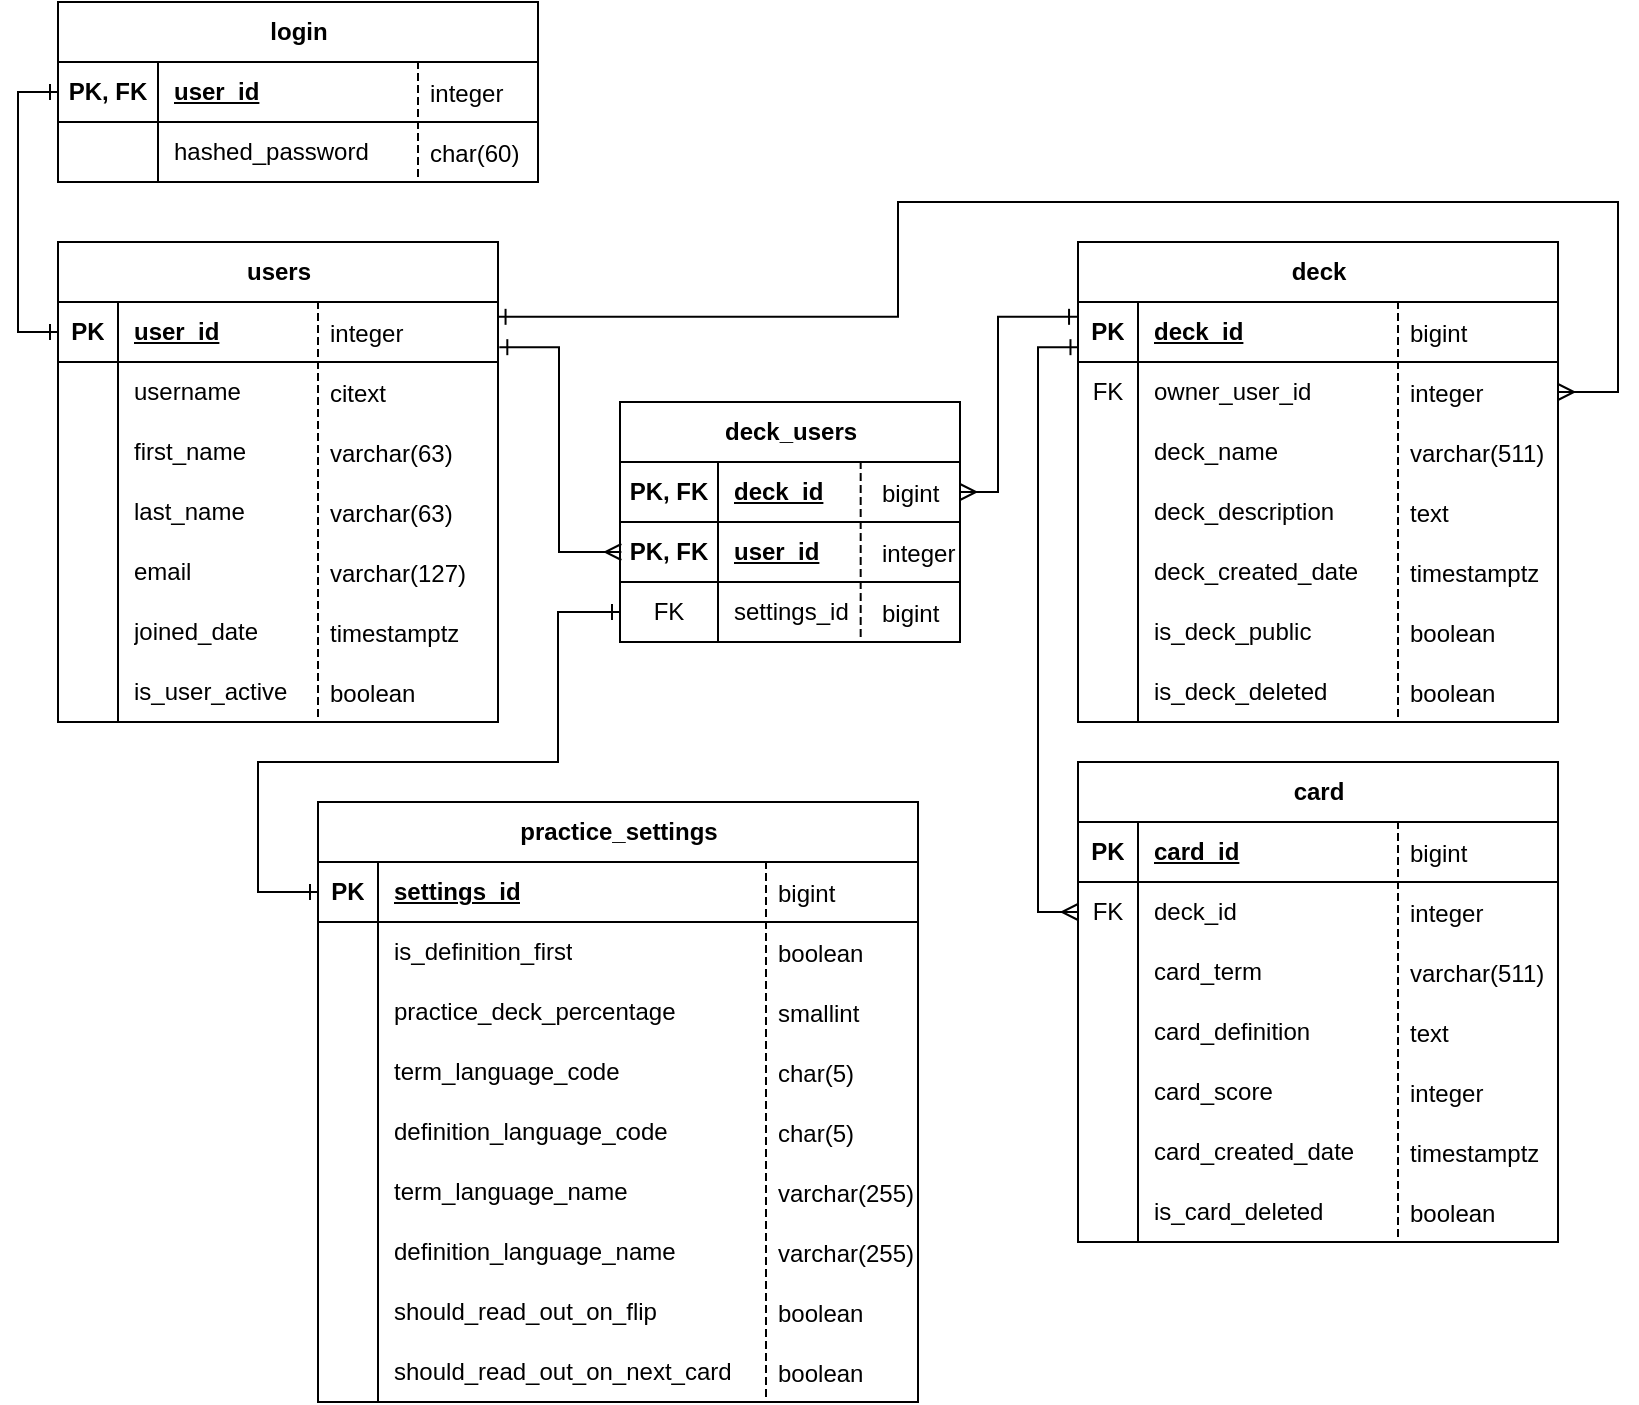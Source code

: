 <mxfile version="21.7.4" type="device">
  <diagram name="Page-1" id="ebH9HnCOPMAO4ZdXfK-r">
    <mxGraphModel dx="1877" dy="1734" grid="1" gridSize="10" guides="1" tooltips="1" connect="1" arrows="1" fold="1" page="1" pageScale="1" pageWidth="827" pageHeight="1169" math="0" shadow="0">
      <root>
        <mxCell id="0" />
        <mxCell id="1" parent="0" />
        <mxCell id="LkMOO3hvD6R7dhxf1vmi-95" value="" style="group" parent="1" vertex="1" connectable="0">
          <mxGeometry width="220" height="240" as="geometry" />
        </mxCell>
        <mxCell id="LkMOO3hvD6R7dhxf1vmi-1" value="users" style="shape=table;startSize=30;container=1;collapsible=1;childLayout=tableLayout;fixedRows=1;rowLines=0;fontStyle=1;align=center;resizeLast=1;html=1;" parent="LkMOO3hvD6R7dhxf1vmi-95" vertex="1">
          <mxGeometry width="220" height="240" as="geometry" />
        </mxCell>
        <mxCell id="LkMOO3hvD6R7dhxf1vmi-2" value="" style="shape=tableRow;horizontal=0;startSize=0;swimlaneHead=0;swimlaneBody=0;fillColor=none;collapsible=0;dropTarget=0;points=[[0,0.5],[1,0.5]];portConstraint=eastwest;top=0;left=0;right=0;bottom=1;" parent="LkMOO3hvD6R7dhxf1vmi-1" vertex="1">
          <mxGeometry y="30" width="220" height="30" as="geometry" />
        </mxCell>
        <mxCell id="LkMOO3hvD6R7dhxf1vmi-3" value="PK" style="shape=partialRectangle;connectable=0;fillColor=none;top=0;left=0;bottom=0;right=0;fontStyle=1;overflow=hidden;whiteSpace=wrap;html=1;" parent="LkMOO3hvD6R7dhxf1vmi-2" vertex="1">
          <mxGeometry width="30" height="30" as="geometry">
            <mxRectangle width="30" height="30" as="alternateBounds" />
          </mxGeometry>
        </mxCell>
        <mxCell id="LkMOO3hvD6R7dhxf1vmi-4" value="user_id" style="shape=partialRectangle;connectable=0;fillColor=none;top=0;left=0;bottom=0;right=0;align=left;spacingLeft=6;fontStyle=5;overflow=hidden;whiteSpace=wrap;html=1;" parent="LkMOO3hvD6R7dhxf1vmi-2" vertex="1">
          <mxGeometry x="30" width="190" height="30" as="geometry">
            <mxRectangle width="190" height="30" as="alternateBounds" />
          </mxGeometry>
        </mxCell>
        <mxCell id="LkMOO3hvD6R7dhxf1vmi-5" value="" style="shape=tableRow;horizontal=0;startSize=0;swimlaneHead=0;swimlaneBody=0;fillColor=none;collapsible=0;dropTarget=0;points=[[0,0.5],[1,0.5]];portConstraint=eastwest;top=0;left=0;right=0;bottom=0;" parent="LkMOO3hvD6R7dhxf1vmi-1" vertex="1">
          <mxGeometry y="60" width="220" height="30" as="geometry" />
        </mxCell>
        <mxCell id="LkMOO3hvD6R7dhxf1vmi-6" value="" style="shape=partialRectangle;connectable=0;fillColor=none;top=0;left=0;bottom=0;right=0;editable=1;overflow=hidden;whiteSpace=wrap;html=1;" parent="LkMOO3hvD6R7dhxf1vmi-5" vertex="1">
          <mxGeometry width="30" height="30" as="geometry">
            <mxRectangle width="30" height="30" as="alternateBounds" />
          </mxGeometry>
        </mxCell>
        <mxCell id="LkMOO3hvD6R7dhxf1vmi-7" value="username" style="shape=partialRectangle;connectable=0;fillColor=none;top=0;left=0;bottom=0;right=0;align=left;spacingLeft=6;overflow=hidden;whiteSpace=wrap;html=1;" parent="LkMOO3hvD6R7dhxf1vmi-5" vertex="1">
          <mxGeometry x="30" width="190" height="30" as="geometry">
            <mxRectangle width="190" height="30" as="alternateBounds" />
          </mxGeometry>
        </mxCell>
        <mxCell id="LkMOO3hvD6R7dhxf1vmi-8" value="" style="shape=tableRow;horizontal=0;startSize=0;swimlaneHead=0;swimlaneBody=0;fillColor=none;collapsible=0;dropTarget=0;points=[[0,0.5],[1,0.5]];portConstraint=eastwest;top=0;left=0;right=0;bottom=0;" parent="LkMOO3hvD6R7dhxf1vmi-1" vertex="1">
          <mxGeometry y="90" width="220" height="30" as="geometry" />
        </mxCell>
        <mxCell id="LkMOO3hvD6R7dhxf1vmi-9" value="" style="shape=partialRectangle;connectable=0;fillColor=none;top=0;left=0;bottom=0;right=0;editable=1;overflow=hidden;whiteSpace=wrap;html=1;" parent="LkMOO3hvD6R7dhxf1vmi-8" vertex="1">
          <mxGeometry width="30" height="30" as="geometry">
            <mxRectangle width="30" height="30" as="alternateBounds" />
          </mxGeometry>
        </mxCell>
        <mxCell id="LkMOO3hvD6R7dhxf1vmi-10" value="first_name" style="shape=partialRectangle;connectable=0;fillColor=none;top=0;left=0;bottom=0;right=0;align=left;spacingLeft=6;overflow=hidden;whiteSpace=wrap;html=1;" parent="LkMOO3hvD6R7dhxf1vmi-8" vertex="1">
          <mxGeometry x="30" width="190" height="30" as="geometry">
            <mxRectangle width="190" height="30" as="alternateBounds" />
          </mxGeometry>
        </mxCell>
        <mxCell id="LkMOO3hvD6R7dhxf1vmi-11" value="" style="shape=tableRow;horizontal=0;startSize=0;swimlaneHead=0;swimlaneBody=0;fillColor=none;collapsible=0;dropTarget=0;points=[[0,0.5],[1,0.5]];portConstraint=eastwest;top=0;left=0;right=0;bottom=0;" parent="LkMOO3hvD6R7dhxf1vmi-1" vertex="1">
          <mxGeometry y="120" width="220" height="30" as="geometry" />
        </mxCell>
        <mxCell id="LkMOO3hvD6R7dhxf1vmi-12" value="" style="shape=partialRectangle;connectable=0;fillColor=none;top=0;left=0;bottom=0;right=0;editable=1;overflow=hidden;whiteSpace=wrap;html=1;" parent="LkMOO3hvD6R7dhxf1vmi-11" vertex="1">
          <mxGeometry width="30" height="30" as="geometry">
            <mxRectangle width="30" height="30" as="alternateBounds" />
          </mxGeometry>
        </mxCell>
        <mxCell id="LkMOO3hvD6R7dhxf1vmi-13" value="last_name" style="shape=partialRectangle;connectable=0;fillColor=none;top=0;left=0;bottom=0;right=0;align=left;spacingLeft=6;overflow=hidden;whiteSpace=wrap;html=1;" parent="LkMOO3hvD6R7dhxf1vmi-11" vertex="1">
          <mxGeometry x="30" width="190" height="30" as="geometry">
            <mxRectangle width="190" height="30" as="alternateBounds" />
          </mxGeometry>
        </mxCell>
        <mxCell id="LkMOO3hvD6R7dhxf1vmi-14" value="" style="shape=tableRow;horizontal=0;startSize=0;swimlaneHead=0;swimlaneBody=0;fillColor=none;collapsible=0;dropTarget=0;points=[[0,0.5],[1,0.5]];portConstraint=eastwest;top=0;left=0;right=0;bottom=0;" parent="LkMOO3hvD6R7dhxf1vmi-1" vertex="1">
          <mxGeometry y="150" width="220" height="30" as="geometry" />
        </mxCell>
        <mxCell id="LkMOO3hvD6R7dhxf1vmi-15" value="" style="shape=partialRectangle;connectable=0;fillColor=none;top=0;left=0;bottom=0;right=0;editable=1;overflow=hidden;whiteSpace=wrap;html=1;" parent="LkMOO3hvD6R7dhxf1vmi-14" vertex="1">
          <mxGeometry width="30" height="30" as="geometry">
            <mxRectangle width="30" height="30" as="alternateBounds" />
          </mxGeometry>
        </mxCell>
        <mxCell id="LkMOO3hvD6R7dhxf1vmi-16" value="email" style="shape=partialRectangle;connectable=0;fillColor=none;top=0;left=0;bottom=0;right=0;align=left;spacingLeft=6;overflow=hidden;whiteSpace=wrap;html=1;" parent="LkMOO3hvD6R7dhxf1vmi-14" vertex="1">
          <mxGeometry x="30" width="190" height="30" as="geometry">
            <mxRectangle width="190" height="30" as="alternateBounds" />
          </mxGeometry>
        </mxCell>
        <mxCell id="LkMOO3hvD6R7dhxf1vmi-17" value="" style="shape=tableRow;horizontal=0;startSize=0;swimlaneHead=0;swimlaneBody=0;fillColor=none;collapsible=0;dropTarget=0;points=[[0,0.5],[1,0.5]];portConstraint=eastwest;top=0;left=0;right=0;bottom=0;" parent="LkMOO3hvD6R7dhxf1vmi-1" vertex="1">
          <mxGeometry y="180" width="220" height="30" as="geometry" />
        </mxCell>
        <mxCell id="LkMOO3hvD6R7dhxf1vmi-18" value="" style="shape=partialRectangle;connectable=0;fillColor=none;top=0;left=0;bottom=0;right=0;editable=1;overflow=hidden;whiteSpace=wrap;html=1;" parent="LkMOO3hvD6R7dhxf1vmi-17" vertex="1">
          <mxGeometry width="30" height="30" as="geometry">
            <mxRectangle width="30" height="30" as="alternateBounds" />
          </mxGeometry>
        </mxCell>
        <mxCell id="LkMOO3hvD6R7dhxf1vmi-19" value="joined_date" style="shape=partialRectangle;connectable=0;fillColor=none;top=0;left=0;bottom=0;right=0;align=left;spacingLeft=6;overflow=hidden;whiteSpace=wrap;html=1;" parent="LkMOO3hvD6R7dhxf1vmi-17" vertex="1">
          <mxGeometry x="30" width="190" height="30" as="geometry">
            <mxRectangle width="190" height="30" as="alternateBounds" />
          </mxGeometry>
        </mxCell>
        <mxCell id="LkMOO3hvD6R7dhxf1vmi-20" value="" style="shape=tableRow;horizontal=0;startSize=0;swimlaneHead=0;swimlaneBody=0;fillColor=none;collapsible=0;dropTarget=0;points=[[0,0.5],[1,0.5]];portConstraint=eastwest;top=0;left=0;right=0;bottom=0;" parent="LkMOO3hvD6R7dhxf1vmi-1" vertex="1">
          <mxGeometry y="210" width="220" height="30" as="geometry" />
        </mxCell>
        <mxCell id="LkMOO3hvD6R7dhxf1vmi-21" value="" style="shape=partialRectangle;connectable=0;fillColor=none;top=0;left=0;bottom=0;right=0;editable=1;overflow=hidden;whiteSpace=wrap;html=1;" parent="LkMOO3hvD6R7dhxf1vmi-20" vertex="1">
          <mxGeometry width="30" height="30" as="geometry">
            <mxRectangle width="30" height="30" as="alternateBounds" />
          </mxGeometry>
        </mxCell>
        <mxCell id="LkMOO3hvD6R7dhxf1vmi-22" value="is_user_active" style="shape=partialRectangle;connectable=0;fillColor=none;top=0;left=0;bottom=0;right=0;align=left;spacingLeft=6;overflow=hidden;whiteSpace=wrap;html=1;" parent="LkMOO3hvD6R7dhxf1vmi-20" vertex="1">
          <mxGeometry x="30" width="190" height="30" as="geometry">
            <mxRectangle width="190" height="30" as="alternateBounds" />
          </mxGeometry>
        </mxCell>
        <mxCell id="LkMOO3hvD6R7dhxf1vmi-23" value="varchar(63)" style="shape=partialRectangle;fillColor=none;align=left;verticalAlign=middle;strokeColor=none;spacingLeft=34;rotatable=0;points=[[0,0.5],[1,0.5]];portConstraint=eastwest;dropTarget=0;" parent="LkMOO3hvD6R7dhxf1vmi-95" vertex="1">
          <mxGeometry x="100" y="90" width="90" height="30" as="geometry" />
        </mxCell>
        <mxCell id="LkMOO3hvD6R7dhxf1vmi-24" value="" style="shape=partialRectangle;top=0;left=0;bottom=0;fillColor=none;stokeWidth=1;dashed=1;align=left;verticalAlign=middle;spacingLeft=4;spacingRight=4;overflow=hidden;rotatable=0;points=[];portConstraint=eastwest;part=1;" parent="LkMOO3hvD6R7dhxf1vmi-23" vertex="1" connectable="0">
          <mxGeometry width="30" height="30" as="geometry" />
        </mxCell>
        <mxCell id="LkMOO3hvD6R7dhxf1vmi-25" value="varchar(63)" style="shape=partialRectangle;fillColor=none;align=left;verticalAlign=middle;strokeColor=none;spacingLeft=34;rotatable=0;points=[[0,0.5],[1,0.5]];portConstraint=eastwest;dropTarget=0;" parent="LkMOO3hvD6R7dhxf1vmi-95" vertex="1">
          <mxGeometry x="100" y="120" width="90" height="30" as="geometry" />
        </mxCell>
        <mxCell id="LkMOO3hvD6R7dhxf1vmi-26" value="" style="shape=partialRectangle;top=0;left=0;bottom=0;fillColor=none;stokeWidth=1;dashed=1;align=left;verticalAlign=middle;spacingLeft=4;spacingRight=4;overflow=hidden;rotatable=0;points=[];portConstraint=eastwest;part=1;" parent="LkMOO3hvD6R7dhxf1vmi-25" vertex="1" connectable="0">
          <mxGeometry width="30" height="30" as="geometry" />
        </mxCell>
        <mxCell id="LkMOO3hvD6R7dhxf1vmi-27" value="varchar(127)" style="shape=partialRectangle;fillColor=none;align=left;verticalAlign=middle;strokeColor=none;spacingLeft=34;rotatable=0;points=[[0,0.5],[1,0.5]];portConstraint=eastwest;dropTarget=0;" parent="LkMOO3hvD6R7dhxf1vmi-95" vertex="1">
          <mxGeometry x="100" y="150" width="90" height="30" as="geometry" />
        </mxCell>
        <mxCell id="LkMOO3hvD6R7dhxf1vmi-28" value="" style="shape=partialRectangle;top=0;left=0;bottom=0;fillColor=none;stokeWidth=1;dashed=1;align=left;verticalAlign=middle;spacingLeft=4;spacingRight=4;overflow=hidden;rotatable=0;points=[];portConstraint=eastwest;part=1;" parent="LkMOO3hvD6R7dhxf1vmi-27" vertex="1" connectable="0">
          <mxGeometry width="30" height="30" as="geometry" />
        </mxCell>
        <mxCell id="LkMOO3hvD6R7dhxf1vmi-29" value="timestamptz" style="shape=partialRectangle;fillColor=none;align=left;verticalAlign=middle;strokeColor=none;spacingLeft=34;rotatable=0;points=[[0,0.5],[1,0.5]];portConstraint=eastwest;dropTarget=0;" parent="LkMOO3hvD6R7dhxf1vmi-95" vertex="1">
          <mxGeometry x="100" y="180" width="90" height="30" as="geometry" />
        </mxCell>
        <mxCell id="LkMOO3hvD6R7dhxf1vmi-30" value="" style="shape=partialRectangle;top=0;left=0;bottom=0;fillColor=none;stokeWidth=1;dashed=1;align=left;verticalAlign=middle;spacingLeft=4;spacingRight=4;overflow=hidden;rotatable=0;points=[];portConstraint=eastwest;part=1;" parent="LkMOO3hvD6R7dhxf1vmi-29" vertex="1" connectable="0">
          <mxGeometry width="30" height="30" as="geometry" />
        </mxCell>
        <mxCell id="LkMOO3hvD6R7dhxf1vmi-31" value="boolean" style="shape=partialRectangle;fillColor=none;align=left;verticalAlign=middle;strokeColor=none;spacingLeft=34;rotatable=0;points=[[0,0.5],[1,0.5]];portConstraint=eastwest;dropTarget=0;" parent="LkMOO3hvD6R7dhxf1vmi-95" vertex="1">
          <mxGeometry x="100" y="210" width="90" height="30" as="geometry" />
        </mxCell>
        <mxCell id="LkMOO3hvD6R7dhxf1vmi-32" value="" style="shape=partialRectangle;top=0;left=0;bottom=0;fillColor=none;stokeWidth=1;dashed=1;align=left;verticalAlign=middle;spacingLeft=4;spacingRight=4;overflow=hidden;rotatable=0;points=[];portConstraint=eastwest;part=1;" parent="LkMOO3hvD6R7dhxf1vmi-31" vertex="1" connectable="0">
          <mxGeometry width="30" height="30" as="geometry" />
        </mxCell>
        <mxCell id="LkMOO3hvD6R7dhxf1vmi-33" value="citext" style="shape=partialRectangle;fillColor=none;align=left;verticalAlign=middle;strokeColor=none;spacingLeft=34;rotatable=0;points=[[0,0.5],[1,0.5]];portConstraint=eastwest;dropTarget=0;" parent="LkMOO3hvD6R7dhxf1vmi-95" vertex="1">
          <mxGeometry x="100" y="60" width="90" height="30" as="geometry" />
        </mxCell>
        <mxCell id="LkMOO3hvD6R7dhxf1vmi-34" value="" style="shape=partialRectangle;top=0;left=0;bottom=0;fillColor=none;stokeWidth=1;dashed=1;align=left;verticalAlign=middle;spacingLeft=4;spacingRight=4;overflow=hidden;rotatable=0;points=[];portConstraint=eastwest;part=1;" parent="LkMOO3hvD6R7dhxf1vmi-33" vertex="1" connectable="0">
          <mxGeometry width="30" height="30" as="geometry" />
        </mxCell>
        <mxCell id="LkMOO3hvD6R7dhxf1vmi-35" value="integer" style="shape=partialRectangle;fillColor=none;align=left;verticalAlign=middle;strokeColor=none;spacingLeft=34;rotatable=0;points=[[0,0.5],[1,0.5]];portConstraint=eastwest;dropTarget=0;" parent="LkMOO3hvD6R7dhxf1vmi-95" vertex="1">
          <mxGeometry x="100" y="30" width="90" height="30" as="geometry" />
        </mxCell>
        <mxCell id="LkMOO3hvD6R7dhxf1vmi-36" value="" style="shape=partialRectangle;top=0;left=0;bottom=0;fillColor=none;stokeWidth=1;dashed=1;align=left;verticalAlign=middle;spacingLeft=4;spacingRight=4;overflow=hidden;rotatable=0;points=[];portConstraint=eastwest;part=1;" parent="LkMOO3hvD6R7dhxf1vmi-35" vertex="1" connectable="0">
          <mxGeometry width="30" height="30" as="geometry" />
        </mxCell>
        <mxCell id="LkMOO3hvD6R7dhxf1vmi-96" value="" style="group" parent="1" vertex="1" connectable="0">
          <mxGeometry y="-120" width="240" height="90" as="geometry" />
        </mxCell>
        <mxCell id="LkMOO3hvD6R7dhxf1vmi-59" value="login" style="shape=table;startSize=30;container=1;collapsible=1;childLayout=tableLayout;fixedRows=1;rowLines=0;fontStyle=1;align=center;resizeLast=1;html=1;" parent="LkMOO3hvD6R7dhxf1vmi-96" vertex="1">
          <mxGeometry width="240" height="90" as="geometry" />
        </mxCell>
        <mxCell id="LkMOO3hvD6R7dhxf1vmi-60" value="" style="shape=tableRow;horizontal=0;startSize=0;swimlaneHead=0;swimlaneBody=0;fillColor=none;collapsible=0;dropTarget=0;points=[[0,0.5],[1,0.5]];portConstraint=eastwest;top=0;left=0;right=0;bottom=1;" parent="LkMOO3hvD6R7dhxf1vmi-59" vertex="1">
          <mxGeometry y="30" width="240" height="30" as="geometry" />
        </mxCell>
        <mxCell id="LkMOO3hvD6R7dhxf1vmi-61" value="PK, FK" style="shape=partialRectangle;connectable=0;fillColor=none;top=0;left=0;bottom=0;right=0;fontStyle=1;overflow=hidden;whiteSpace=wrap;html=1;" parent="LkMOO3hvD6R7dhxf1vmi-60" vertex="1">
          <mxGeometry width="50" height="30" as="geometry">
            <mxRectangle width="50" height="30" as="alternateBounds" />
          </mxGeometry>
        </mxCell>
        <mxCell id="LkMOO3hvD6R7dhxf1vmi-62" value="user_id" style="shape=partialRectangle;connectable=0;fillColor=none;top=0;left=0;bottom=0;right=0;align=left;spacingLeft=6;fontStyle=5;overflow=hidden;whiteSpace=wrap;html=1;" parent="LkMOO3hvD6R7dhxf1vmi-60" vertex="1">
          <mxGeometry x="50" width="190" height="30" as="geometry">
            <mxRectangle width="190" height="30" as="alternateBounds" />
          </mxGeometry>
        </mxCell>
        <mxCell id="LkMOO3hvD6R7dhxf1vmi-63" value="" style="shape=tableRow;horizontal=0;startSize=0;swimlaneHead=0;swimlaneBody=0;fillColor=none;collapsible=0;dropTarget=0;points=[[0,0.5],[1,0.5]];portConstraint=eastwest;top=0;left=0;right=0;bottom=0;" parent="LkMOO3hvD6R7dhxf1vmi-59" vertex="1">
          <mxGeometry y="60" width="240" height="30" as="geometry" />
        </mxCell>
        <mxCell id="LkMOO3hvD6R7dhxf1vmi-64" value="" style="shape=partialRectangle;connectable=0;fillColor=none;top=0;left=0;bottom=0;right=0;editable=1;overflow=hidden;whiteSpace=wrap;html=1;" parent="LkMOO3hvD6R7dhxf1vmi-63" vertex="1">
          <mxGeometry width="50" height="30" as="geometry">
            <mxRectangle width="50" height="30" as="alternateBounds" />
          </mxGeometry>
        </mxCell>
        <mxCell id="LkMOO3hvD6R7dhxf1vmi-65" value="hashed_password" style="shape=partialRectangle;connectable=0;fillColor=none;top=0;left=0;bottom=0;right=0;align=left;spacingLeft=6;overflow=hidden;whiteSpace=wrap;html=1;" parent="LkMOO3hvD6R7dhxf1vmi-63" vertex="1">
          <mxGeometry x="50" width="190" height="30" as="geometry">
            <mxRectangle width="190" height="30" as="alternateBounds" />
          </mxGeometry>
        </mxCell>
        <mxCell id="LkMOO3hvD6R7dhxf1vmi-91" value="char(60)" style="shape=partialRectangle;fillColor=none;align=left;verticalAlign=middle;strokeColor=none;spacingLeft=34;rotatable=0;points=[[0,0.5],[1,0.5]];portConstraint=eastwest;dropTarget=0;" parent="LkMOO3hvD6R7dhxf1vmi-96" vertex="1">
          <mxGeometry x="150" y="60" width="90" height="30" as="geometry" />
        </mxCell>
        <mxCell id="LkMOO3hvD6R7dhxf1vmi-92" value="" style="shape=partialRectangle;top=0;left=0;bottom=0;fillColor=none;stokeWidth=1;dashed=1;align=left;verticalAlign=middle;spacingLeft=4;spacingRight=4;overflow=hidden;rotatable=0;points=[];portConstraint=eastwest;part=1;" parent="LkMOO3hvD6R7dhxf1vmi-91" vertex="1" connectable="0">
          <mxGeometry width="30" height="30" as="geometry" />
        </mxCell>
        <mxCell id="LkMOO3hvD6R7dhxf1vmi-93" value="integer" style="shape=partialRectangle;fillColor=none;align=left;verticalAlign=middle;strokeColor=none;spacingLeft=34;rotatable=0;points=[[0,0.5],[1,0.5]];portConstraint=eastwest;dropTarget=0;" parent="LkMOO3hvD6R7dhxf1vmi-96" vertex="1">
          <mxGeometry x="150" y="30" width="90" height="30" as="geometry" />
        </mxCell>
        <mxCell id="LkMOO3hvD6R7dhxf1vmi-94" value="" style="shape=partialRectangle;top=0;left=0;bottom=0;fillColor=none;stokeWidth=1;dashed=1;align=left;verticalAlign=middle;spacingLeft=4;spacingRight=4;overflow=hidden;rotatable=0;points=[];portConstraint=eastwest;part=1;" parent="LkMOO3hvD6R7dhxf1vmi-93" vertex="1" connectable="0">
          <mxGeometry width="30" height="30" as="geometry" />
        </mxCell>
        <mxCell id="LkMOO3hvD6R7dhxf1vmi-140" value="" style="fontSize=12;html=1;endArrow=ERone;startArrow=ERone;endFill=1;rounded=0;entryX=0;entryY=0.5;entryDx=0;entryDy=0;exitX=0;exitY=0.5;exitDx=0;exitDy=0;edgeStyle=orthogonalEdgeStyle;" parent="1" source="LkMOO3hvD6R7dhxf1vmi-60" target="LkMOO3hvD6R7dhxf1vmi-2" edge="1">
          <mxGeometry width="100" height="100" relative="1" as="geometry">
            <mxPoint x="-190" y="70" as="sourcePoint" />
            <mxPoint x="-130" y="170" as="targetPoint" />
            <Array as="points">
              <mxPoint x="-20" y="-75" />
              <mxPoint x="-20" y="45" />
            </Array>
          </mxGeometry>
        </mxCell>
        <mxCell id="LkMOO3hvD6R7dhxf1vmi-201" value="" style="group" parent="1" vertex="1" connectable="0">
          <mxGeometry x="510" width="240" height="240" as="geometry" />
        </mxCell>
        <mxCell id="LkMOO3hvD6R7dhxf1vmi-142" value="deck" style="shape=table;startSize=30;container=1;collapsible=1;childLayout=tableLayout;fixedRows=1;rowLines=0;fontStyle=1;align=center;resizeLast=1;html=1;" parent="LkMOO3hvD6R7dhxf1vmi-201" vertex="1">
          <mxGeometry width="240" height="240" as="geometry" />
        </mxCell>
        <mxCell id="LkMOO3hvD6R7dhxf1vmi-143" value="" style="shape=tableRow;horizontal=0;startSize=0;swimlaneHead=0;swimlaneBody=0;fillColor=none;collapsible=0;dropTarget=0;points=[[0,0.5],[1,0.5]];portConstraint=eastwest;top=0;left=0;right=0;bottom=1;" parent="LkMOO3hvD6R7dhxf1vmi-142" vertex="1">
          <mxGeometry y="30" width="240" height="30" as="geometry" />
        </mxCell>
        <mxCell id="LkMOO3hvD6R7dhxf1vmi-144" value="PK" style="shape=partialRectangle;connectable=0;fillColor=none;top=0;left=0;bottom=0;right=0;fontStyle=1;overflow=hidden;whiteSpace=wrap;html=1;" parent="LkMOO3hvD6R7dhxf1vmi-143" vertex="1">
          <mxGeometry width="30" height="30" as="geometry">
            <mxRectangle width="30" height="30" as="alternateBounds" />
          </mxGeometry>
        </mxCell>
        <mxCell id="LkMOO3hvD6R7dhxf1vmi-145" value="deck_id" style="shape=partialRectangle;connectable=0;fillColor=none;top=0;left=0;bottom=0;right=0;align=left;spacingLeft=6;fontStyle=5;overflow=hidden;whiteSpace=wrap;html=1;" parent="LkMOO3hvD6R7dhxf1vmi-143" vertex="1">
          <mxGeometry x="30" width="210" height="30" as="geometry">
            <mxRectangle width="210" height="30" as="alternateBounds" />
          </mxGeometry>
        </mxCell>
        <mxCell id="LkMOO3hvD6R7dhxf1vmi-146" value="" style="shape=tableRow;horizontal=0;startSize=0;swimlaneHead=0;swimlaneBody=0;fillColor=none;collapsible=0;dropTarget=0;points=[[0,0.5],[1,0.5]];portConstraint=eastwest;top=0;left=0;right=0;bottom=0;" parent="LkMOO3hvD6R7dhxf1vmi-142" vertex="1">
          <mxGeometry y="60" width="240" height="30" as="geometry" />
        </mxCell>
        <mxCell id="LkMOO3hvD6R7dhxf1vmi-147" value="FK" style="shape=partialRectangle;connectable=0;fillColor=none;top=0;left=0;bottom=0;right=0;editable=1;overflow=hidden;whiteSpace=wrap;html=1;" parent="LkMOO3hvD6R7dhxf1vmi-146" vertex="1">
          <mxGeometry width="30" height="30" as="geometry">
            <mxRectangle width="30" height="30" as="alternateBounds" />
          </mxGeometry>
        </mxCell>
        <mxCell id="LkMOO3hvD6R7dhxf1vmi-148" value="owner_user_id" style="shape=partialRectangle;connectable=0;fillColor=none;top=0;left=0;bottom=0;right=0;align=left;spacingLeft=6;overflow=hidden;whiteSpace=wrap;html=1;" parent="LkMOO3hvD6R7dhxf1vmi-146" vertex="1">
          <mxGeometry x="30" width="210" height="30" as="geometry">
            <mxRectangle width="210" height="30" as="alternateBounds" />
          </mxGeometry>
        </mxCell>
        <mxCell id="LkMOO3hvD6R7dhxf1vmi-149" value="" style="shape=tableRow;horizontal=0;startSize=0;swimlaneHead=0;swimlaneBody=0;fillColor=none;collapsible=0;dropTarget=0;points=[[0,0.5],[1,0.5]];portConstraint=eastwest;top=0;left=0;right=0;bottom=0;" parent="LkMOO3hvD6R7dhxf1vmi-142" vertex="1">
          <mxGeometry y="90" width="240" height="30" as="geometry" />
        </mxCell>
        <mxCell id="LkMOO3hvD6R7dhxf1vmi-150" value="" style="shape=partialRectangle;connectable=0;fillColor=none;top=0;left=0;bottom=0;right=0;editable=1;overflow=hidden;whiteSpace=wrap;html=1;" parent="LkMOO3hvD6R7dhxf1vmi-149" vertex="1">
          <mxGeometry width="30" height="30" as="geometry">
            <mxRectangle width="30" height="30" as="alternateBounds" />
          </mxGeometry>
        </mxCell>
        <mxCell id="LkMOO3hvD6R7dhxf1vmi-151" value="deck_name" style="shape=partialRectangle;connectable=0;fillColor=none;top=0;left=0;bottom=0;right=0;align=left;spacingLeft=6;overflow=hidden;whiteSpace=wrap;html=1;" parent="LkMOO3hvD6R7dhxf1vmi-149" vertex="1">
          <mxGeometry x="30" width="210" height="30" as="geometry">
            <mxRectangle width="210" height="30" as="alternateBounds" />
          </mxGeometry>
        </mxCell>
        <mxCell id="LkMOO3hvD6R7dhxf1vmi-152" value="" style="shape=tableRow;horizontal=0;startSize=0;swimlaneHead=0;swimlaneBody=0;fillColor=none;collapsible=0;dropTarget=0;points=[[0,0.5],[1,0.5]];portConstraint=eastwest;top=0;left=0;right=0;bottom=0;" parent="LkMOO3hvD6R7dhxf1vmi-142" vertex="1">
          <mxGeometry y="120" width="240" height="30" as="geometry" />
        </mxCell>
        <mxCell id="LkMOO3hvD6R7dhxf1vmi-153" value="" style="shape=partialRectangle;connectable=0;fillColor=none;top=0;left=0;bottom=0;right=0;editable=1;overflow=hidden;whiteSpace=wrap;html=1;" parent="LkMOO3hvD6R7dhxf1vmi-152" vertex="1">
          <mxGeometry width="30" height="30" as="geometry">
            <mxRectangle width="30" height="30" as="alternateBounds" />
          </mxGeometry>
        </mxCell>
        <mxCell id="LkMOO3hvD6R7dhxf1vmi-154" value="deck_description" style="shape=partialRectangle;connectable=0;fillColor=none;top=0;left=0;bottom=0;right=0;align=left;spacingLeft=6;overflow=hidden;whiteSpace=wrap;html=1;" parent="LkMOO3hvD6R7dhxf1vmi-152" vertex="1">
          <mxGeometry x="30" width="210" height="30" as="geometry">
            <mxRectangle width="210" height="30" as="alternateBounds" />
          </mxGeometry>
        </mxCell>
        <mxCell id="LkMOO3hvD6R7dhxf1vmi-155" value="" style="shape=tableRow;horizontal=0;startSize=0;swimlaneHead=0;swimlaneBody=0;fillColor=none;collapsible=0;dropTarget=0;points=[[0,0.5],[1,0.5]];portConstraint=eastwest;top=0;left=0;right=0;bottom=0;" parent="LkMOO3hvD6R7dhxf1vmi-142" vertex="1">
          <mxGeometry y="150" width="240" height="30" as="geometry" />
        </mxCell>
        <mxCell id="LkMOO3hvD6R7dhxf1vmi-156" value="" style="shape=partialRectangle;connectable=0;fillColor=none;top=0;left=0;bottom=0;right=0;editable=1;overflow=hidden;whiteSpace=wrap;html=1;" parent="LkMOO3hvD6R7dhxf1vmi-155" vertex="1">
          <mxGeometry width="30" height="30" as="geometry">
            <mxRectangle width="30" height="30" as="alternateBounds" />
          </mxGeometry>
        </mxCell>
        <mxCell id="LkMOO3hvD6R7dhxf1vmi-157" value="deck_created_date" style="shape=partialRectangle;connectable=0;fillColor=none;top=0;left=0;bottom=0;right=0;align=left;spacingLeft=6;overflow=hidden;whiteSpace=wrap;html=1;" parent="LkMOO3hvD6R7dhxf1vmi-155" vertex="1">
          <mxGeometry x="30" width="210" height="30" as="geometry">
            <mxRectangle width="210" height="30" as="alternateBounds" />
          </mxGeometry>
        </mxCell>
        <mxCell id="LkMOO3hvD6R7dhxf1vmi-158" value="" style="shape=tableRow;horizontal=0;startSize=0;swimlaneHead=0;swimlaneBody=0;fillColor=none;collapsible=0;dropTarget=0;points=[[0,0.5],[1,0.5]];portConstraint=eastwest;top=0;left=0;right=0;bottom=0;" parent="LkMOO3hvD6R7dhxf1vmi-142" vertex="1">
          <mxGeometry y="180" width="240" height="30" as="geometry" />
        </mxCell>
        <mxCell id="LkMOO3hvD6R7dhxf1vmi-159" value="" style="shape=partialRectangle;connectable=0;fillColor=none;top=0;left=0;bottom=0;right=0;editable=1;overflow=hidden;whiteSpace=wrap;html=1;" parent="LkMOO3hvD6R7dhxf1vmi-158" vertex="1">
          <mxGeometry width="30" height="30" as="geometry">
            <mxRectangle width="30" height="30" as="alternateBounds" />
          </mxGeometry>
        </mxCell>
        <mxCell id="LkMOO3hvD6R7dhxf1vmi-160" value="is_deck_public" style="shape=partialRectangle;connectable=0;fillColor=none;top=0;left=0;bottom=0;right=0;align=left;spacingLeft=6;overflow=hidden;whiteSpace=wrap;html=1;" parent="LkMOO3hvD6R7dhxf1vmi-158" vertex="1">
          <mxGeometry x="30" width="210" height="30" as="geometry">
            <mxRectangle width="210" height="30" as="alternateBounds" />
          </mxGeometry>
        </mxCell>
        <mxCell id="LkMOO3hvD6R7dhxf1vmi-161" value="" style="shape=tableRow;horizontal=0;startSize=0;swimlaneHead=0;swimlaneBody=0;fillColor=none;collapsible=0;dropTarget=0;points=[[0,0.5],[1,0.5]];portConstraint=eastwest;top=0;left=0;right=0;bottom=0;" parent="LkMOO3hvD6R7dhxf1vmi-142" vertex="1">
          <mxGeometry y="210" width="240" height="30" as="geometry" />
        </mxCell>
        <mxCell id="LkMOO3hvD6R7dhxf1vmi-162" value="" style="shape=partialRectangle;connectable=0;fillColor=none;top=0;left=0;bottom=0;right=0;editable=1;overflow=hidden;whiteSpace=wrap;html=1;" parent="LkMOO3hvD6R7dhxf1vmi-161" vertex="1">
          <mxGeometry width="30" height="30" as="geometry">
            <mxRectangle width="30" height="30" as="alternateBounds" />
          </mxGeometry>
        </mxCell>
        <mxCell id="LkMOO3hvD6R7dhxf1vmi-163" value="is_deck_deleted" style="shape=partialRectangle;connectable=0;fillColor=none;top=0;left=0;bottom=0;right=0;align=left;spacingLeft=6;overflow=hidden;whiteSpace=wrap;html=1;" parent="LkMOO3hvD6R7dhxf1vmi-161" vertex="1">
          <mxGeometry x="30" width="210" height="30" as="geometry">
            <mxRectangle width="210" height="30" as="alternateBounds" />
          </mxGeometry>
        </mxCell>
        <mxCell id="LkMOO3hvD6R7dhxf1vmi-164" value="varchar(511)" style="shape=partialRectangle;fillColor=none;align=left;verticalAlign=middle;strokeColor=none;spacingLeft=34;rotatable=0;points=[[0,0.5],[1,0.5]];portConstraint=eastwest;dropTarget=0;" parent="LkMOO3hvD6R7dhxf1vmi-201" vertex="1">
          <mxGeometry x="130" y="90" width="90" height="30" as="geometry" />
        </mxCell>
        <mxCell id="LkMOO3hvD6R7dhxf1vmi-165" value="" style="shape=partialRectangle;top=0;left=0;bottom=0;fillColor=none;stokeWidth=1;dashed=1;align=left;verticalAlign=middle;spacingLeft=4;spacingRight=4;overflow=hidden;rotatable=0;points=[];portConstraint=eastwest;part=1;" parent="LkMOO3hvD6R7dhxf1vmi-164" vertex="1" connectable="0">
          <mxGeometry width="30" height="30" as="geometry" />
        </mxCell>
        <mxCell id="LkMOO3hvD6R7dhxf1vmi-166" value="text" style="shape=partialRectangle;fillColor=none;align=left;verticalAlign=middle;strokeColor=none;spacingLeft=34;rotatable=0;points=[[0,0.5],[1,0.5]];portConstraint=eastwest;dropTarget=0;" parent="LkMOO3hvD6R7dhxf1vmi-201" vertex="1">
          <mxGeometry x="130" y="120" width="90" height="30" as="geometry" />
        </mxCell>
        <mxCell id="LkMOO3hvD6R7dhxf1vmi-167" value="" style="shape=partialRectangle;top=0;left=0;bottom=0;fillColor=none;stokeWidth=1;dashed=1;align=left;verticalAlign=middle;spacingLeft=4;spacingRight=4;overflow=hidden;rotatable=0;points=[];portConstraint=eastwest;part=1;" parent="LkMOO3hvD6R7dhxf1vmi-166" vertex="1" connectable="0">
          <mxGeometry width="30" height="30" as="geometry" />
        </mxCell>
        <mxCell id="LkMOO3hvD6R7dhxf1vmi-168" value="timestamptz" style="shape=partialRectangle;fillColor=none;align=left;verticalAlign=middle;strokeColor=none;spacingLeft=34;rotatable=0;points=[[0,0.5],[1,0.5]];portConstraint=eastwest;dropTarget=0;" parent="LkMOO3hvD6R7dhxf1vmi-201" vertex="1">
          <mxGeometry x="130" y="150" width="90" height="30" as="geometry" />
        </mxCell>
        <mxCell id="LkMOO3hvD6R7dhxf1vmi-169" value="" style="shape=partialRectangle;top=0;left=0;bottom=0;fillColor=none;stokeWidth=1;dashed=1;align=left;verticalAlign=middle;spacingLeft=4;spacingRight=4;overflow=hidden;rotatable=0;points=[];portConstraint=eastwest;part=1;" parent="LkMOO3hvD6R7dhxf1vmi-168" vertex="1" connectable="0">
          <mxGeometry width="30" height="30" as="geometry" />
        </mxCell>
        <mxCell id="LkMOO3hvD6R7dhxf1vmi-170" value="boolean" style="shape=partialRectangle;fillColor=none;align=left;verticalAlign=middle;strokeColor=none;spacingLeft=34;rotatable=0;points=[[0,0.5],[1,0.5]];portConstraint=eastwest;dropTarget=0;" parent="LkMOO3hvD6R7dhxf1vmi-201" vertex="1">
          <mxGeometry x="130" y="180" width="90" height="30" as="geometry" />
        </mxCell>
        <mxCell id="LkMOO3hvD6R7dhxf1vmi-171" value="" style="shape=partialRectangle;top=0;left=0;bottom=0;fillColor=none;stokeWidth=1;dashed=1;align=left;verticalAlign=middle;spacingLeft=4;spacingRight=4;overflow=hidden;rotatable=0;points=[];portConstraint=eastwest;part=1;" parent="LkMOO3hvD6R7dhxf1vmi-170" vertex="1" connectable="0">
          <mxGeometry width="30" height="30" as="geometry" />
        </mxCell>
        <mxCell id="LkMOO3hvD6R7dhxf1vmi-174" value="integer" style="shape=partialRectangle;fillColor=none;align=left;verticalAlign=middle;strokeColor=none;spacingLeft=34;rotatable=0;points=[[0,0.5],[1,0.5]];portConstraint=eastwest;dropTarget=0;" parent="LkMOO3hvD6R7dhxf1vmi-201" vertex="1">
          <mxGeometry x="130" y="60" width="90" height="30" as="geometry" />
        </mxCell>
        <mxCell id="LkMOO3hvD6R7dhxf1vmi-175" value="" style="shape=partialRectangle;top=0;left=0;bottom=0;fillColor=none;stokeWidth=1;dashed=1;align=left;verticalAlign=middle;spacingLeft=4;spacingRight=4;overflow=hidden;rotatable=0;points=[];portConstraint=eastwest;part=1;" parent="LkMOO3hvD6R7dhxf1vmi-174" vertex="1" connectable="0">
          <mxGeometry width="30" height="30" as="geometry" />
        </mxCell>
        <mxCell id="LkMOO3hvD6R7dhxf1vmi-176" value="bigint" style="shape=partialRectangle;fillColor=none;align=left;verticalAlign=middle;strokeColor=none;spacingLeft=34;rotatable=0;points=[[0,0.5],[1,0.5]];portConstraint=eastwest;dropTarget=0;" parent="LkMOO3hvD6R7dhxf1vmi-201" vertex="1">
          <mxGeometry x="130" y="30" width="90" height="30" as="geometry" />
        </mxCell>
        <mxCell id="LkMOO3hvD6R7dhxf1vmi-177" value="" style="shape=partialRectangle;top=0;left=0;bottom=0;fillColor=none;stokeWidth=1;dashed=1;align=left;verticalAlign=middle;spacingLeft=4;spacingRight=4;overflow=hidden;rotatable=0;points=[];portConstraint=eastwest;part=1;" parent="LkMOO3hvD6R7dhxf1vmi-176" vertex="1" connectable="0">
          <mxGeometry width="30" height="30" as="geometry" />
        </mxCell>
        <mxCell id="LkMOO3hvD6R7dhxf1vmi-178" value="boolean" style="shape=partialRectangle;fillColor=none;align=left;verticalAlign=middle;strokeColor=none;spacingLeft=34;rotatable=0;points=[[0,0.5],[1,0.5]];portConstraint=eastwest;dropTarget=0;" parent="LkMOO3hvD6R7dhxf1vmi-201" vertex="1">
          <mxGeometry x="130" y="210" width="90" height="30" as="geometry" />
        </mxCell>
        <mxCell id="LkMOO3hvD6R7dhxf1vmi-179" value="" style="shape=partialRectangle;top=0;left=0;bottom=0;fillColor=none;stokeWidth=1;dashed=1;align=left;verticalAlign=middle;spacingLeft=4;spacingRight=4;overflow=hidden;rotatable=0;points=[];portConstraint=eastwest;part=1;" parent="LkMOO3hvD6R7dhxf1vmi-178" vertex="1" connectable="0">
          <mxGeometry width="30" height="30" as="geometry" />
        </mxCell>
        <mxCell id="LkMOO3hvD6R7dhxf1vmi-206" value="" style="fontSize=12;html=1;endArrow=ERmany;startArrow=ERone;endFill=0;rounded=0;entryX=0.004;entryY=0.5;entryDx=0;entryDy=0;exitX=1.003;exitY=0.753;exitDx=0;exitDy=0;entryPerimeter=0;exitPerimeter=0;edgeStyle=orthogonalEdgeStyle;" parent="1" source="LkMOO3hvD6R7dhxf1vmi-2" target="LkMOO3hvD6R7dhxf1vmi-186" edge="1">
          <mxGeometry width="100" height="100" relative="1" as="geometry">
            <mxPoint x="250" y="-30" as="sourcePoint" />
            <mxPoint x="290" y="-30" as="targetPoint" />
          </mxGeometry>
        </mxCell>
        <mxCell id="LkMOO3hvD6R7dhxf1vmi-207" value="" style="fontSize=12;html=1;endArrow=ERone;startArrow=ERmany;endFill=1;rounded=0;entryX=-0.002;entryY=0.247;entryDx=0;entryDy=0;exitX=1;exitY=0.5;exitDx=0;exitDy=0;startFill=0;edgeStyle=orthogonalEdgeStyle;entryPerimeter=0;" parent="1" source="LkMOO3hvD6R7dhxf1vmi-99" target="LkMOO3hvD6R7dhxf1vmi-143" edge="1">
          <mxGeometry width="100" height="100" relative="1" as="geometry">
            <mxPoint x="470" y="-50" as="sourcePoint" />
            <mxPoint x="510" y="-50" as="targetPoint" />
            <Array as="points">
              <mxPoint x="470" y="125" />
              <mxPoint x="470" y="37" />
            </Array>
          </mxGeometry>
        </mxCell>
        <mxCell id="LkMOO3hvD6R7dhxf1vmi-208" value="" style="fontSize=12;html=1;endArrow=ERmany;startArrow=ERone;endFill=0;rounded=0;exitX=0.999;exitY=0.247;exitDx=0;exitDy=0;exitPerimeter=0;edgeStyle=orthogonalEdgeStyle;entryX=1;entryY=0.5;entryDx=0;entryDy=0;" parent="1" source="LkMOO3hvD6R7dhxf1vmi-2" target="LkMOO3hvD6R7dhxf1vmi-146" edge="1">
          <mxGeometry width="100" height="100" relative="1" as="geometry">
            <mxPoint x="394" y="-80" as="sourcePoint" />
            <mxPoint x="250" y="-140" as="targetPoint" />
            <Array as="points">
              <mxPoint x="420" y="37" />
              <mxPoint x="420" y="-20" />
              <mxPoint x="780" y="-20" />
              <mxPoint x="780" y="75" />
            </Array>
          </mxGeometry>
        </mxCell>
        <mxCell id="LkMOO3hvD6R7dhxf1vmi-246" value="" style="group" parent="1" vertex="1" connectable="0">
          <mxGeometry x="510" y="260" width="240" height="240" as="geometry" />
        </mxCell>
        <mxCell id="LkMOO3hvD6R7dhxf1vmi-247" value="card" style="shape=table;startSize=30;container=1;collapsible=1;childLayout=tableLayout;fixedRows=1;rowLines=0;fontStyle=1;align=center;resizeLast=1;html=1;" parent="LkMOO3hvD6R7dhxf1vmi-246" vertex="1">
          <mxGeometry width="240" height="240" as="geometry" />
        </mxCell>
        <mxCell id="LkMOO3hvD6R7dhxf1vmi-248" value="" style="shape=tableRow;horizontal=0;startSize=0;swimlaneHead=0;swimlaneBody=0;fillColor=none;collapsible=0;dropTarget=0;points=[[0,0.5],[1,0.5]];portConstraint=eastwest;top=0;left=0;right=0;bottom=1;" parent="LkMOO3hvD6R7dhxf1vmi-247" vertex="1">
          <mxGeometry y="30" width="240" height="30" as="geometry" />
        </mxCell>
        <mxCell id="LkMOO3hvD6R7dhxf1vmi-249" value="PK" style="shape=partialRectangle;connectable=0;fillColor=none;top=0;left=0;bottom=0;right=0;fontStyle=1;overflow=hidden;whiteSpace=wrap;html=1;" parent="LkMOO3hvD6R7dhxf1vmi-248" vertex="1">
          <mxGeometry width="30" height="30" as="geometry">
            <mxRectangle width="30" height="30" as="alternateBounds" />
          </mxGeometry>
        </mxCell>
        <mxCell id="LkMOO3hvD6R7dhxf1vmi-250" value="card_id" style="shape=partialRectangle;connectable=0;fillColor=none;top=0;left=0;bottom=0;right=0;align=left;spacingLeft=6;fontStyle=5;overflow=hidden;whiteSpace=wrap;html=1;" parent="LkMOO3hvD6R7dhxf1vmi-248" vertex="1">
          <mxGeometry x="30" width="210" height="30" as="geometry">
            <mxRectangle width="210" height="30" as="alternateBounds" />
          </mxGeometry>
        </mxCell>
        <mxCell id="LkMOO3hvD6R7dhxf1vmi-251" value="" style="shape=tableRow;horizontal=0;startSize=0;swimlaneHead=0;swimlaneBody=0;fillColor=none;collapsible=0;dropTarget=0;points=[[0,0.5],[1,0.5]];portConstraint=eastwest;top=0;left=0;right=0;bottom=0;" parent="LkMOO3hvD6R7dhxf1vmi-247" vertex="1">
          <mxGeometry y="60" width="240" height="30" as="geometry" />
        </mxCell>
        <mxCell id="LkMOO3hvD6R7dhxf1vmi-252" value="FK" style="shape=partialRectangle;connectable=0;fillColor=none;top=0;left=0;bottom=0;right=0;editable=1;overflow=hidden;whiteSpace=wrap;html=1;" parent="LkMOO3hvD6R7dhxf1vmi-251" vertex="1">
          <mxGeometry width="30" height="30" as="geometry">
            <mxRectangle width="30" height="30" as="alternateBounds" />
          </mxGeometry>
        </mxCell>
        <mxCell id="LkMOO3hvD6R7dhxf1vmi-253" value="deck_id" style="shape=partialRectangle;connectable=0;fillColor=none;top=0;left=0;bottom=0;right=0;align=left;spacingLeft=6;overflow=hidden;whiteSpace=wrap;html=1;" parent="LkMOO3hvD6R7dhxf1vmi-251" vertex="1">
          <mxGeometry x="30" width="210" height="30" as="geometry">
            <mxRectangle width="210" height="30" as="alternateBounds" />
          </mxGeometry>
        </mxCell>
        <mxCell id="LkMOO3hvD6R7dhxf1vmi-254" value="" style="shape=tableRow;horizontal=0;startSize=0;swimlaneHead=0;swimlaneBody=0;fillColor=none;collapsible=0;dropTarget=0;points=[[0,0.5],[1,0.5]];portConstraint=eastwest;top=0;left=0;right=0;bottom=0;" parent="LkMOO3hvD6R7dhxf1vmi-247" vertex="1">
          <mxGeometry y="90" width="240" height="30" as="geometry" />
        </mxCell>
        <mxCell id="LkMOO3hvD6R7dhxf1vmi-255" value="" style="shape=partialRectangle;connectable=0;fillColor=none;top=0;left=0;bottom=0;right=0;editable=1;overflow=hidden;whiteSpace=wrap;html=1;" parent="LkMOO3hvD6R7dhxf1vmi-254" vertex="1">
          <mxGeometry width="30" height="30" as="geometry">
            <mxRectangle width="30" height="30" as="alternateBounds" />
          </mxGeometry>
        </mxCell>
        <mxCell id="LkMOO3hvD6R7dhxf1vmi-256" value="card_term" style="shape=partialRectangle;connectable=0;fillColor=none;top=0;left=0;bottom=0;right=0;align=left;spacingLeft=6;overflow=hidden;whiteSpace=wrap;html=1;" parent="LkMOO3hvD6R7dhxf1vmi-254" vertex="1">
          <mxGeometry x="30" width="210" height="30" as="geometry">
            <mxRectangle width="210" height="30" as="alternateBounds" />
          </mxGeometry>
        </mxCell>
        <mxCell id="LkMOO3hvD6R7dhxf1vmi-257" value="" style="shape=tableRow;horizontal=0;startSize=0;swimlaneHead=0;swimlaneBody=0;fillColor=none;collapsible=0;dropTarget=0;points=[[0,0.5],[1,0.5]];portConstraint=eastwest;top=0;left=0;right=0;bottom=0;" parent="LkMOO3hvD6R7dhxf1vmi-247" vertex="1">
          <mxGeometry y="120" width="240" height="30" as="geometry" />
        </mxCell>
        <mxCell id="LkMOO3hvD6R7dhxf1vmi-258" value="" style="shape=partialRectangle;connectable=0;fillColor=none;top=0;left=0;bottom=0;right=0;editable=1;overflow=hidden;whiteSpace=wrap;html=1;" parent="LkMOO3hvD6R7dhxf1vmi-257" vertex="1">
          <mxGeometry width="30" height="30" as="geometry">
            <mxRectangle width="30" height="30" as="alternateBounds" />
          </mxGeometry>
        </mxCell>
        <mxCell id="LkMOO3hvD6R7dhxf1vmi-259" value="card_definition" style="shape=partialRectangle;connectable=0;fillColor=none;top=0;left=0;bottom=0;right=0;align=left;spacingLeft=6;overflow=hidden;whiteSpace=wrap;html=1;" parent="LkMOO3hvD6R7dhxf1vmi-257" vertex="1">
          <mxGeometry x="30" width="210" height="30" as="geometry">
            <mxRectangle width="210" height="30" as="alternateBounds" />
          </mxGeometry>
        </mxCell>
        <mxCell id="LkMOO3hvD6R7dhxf1vmi-260" value="" style="shape=tableRow;horizontal=0;startSize=0;swimlaneHead=0;swimlaneBody=0;fillColor=none;collapsible=0;dropTarget=0;points=[[0,0.5],[1,0.5]];portConstraint=eastwest;top=0;left=0;right=0;bottom=0;" parent="LkMOO3hvD6R7dhxf1vmi-247" vertex="1">
          <mxGeometry y="150" width="240" height="30" as="geometry" />
        </mxCell>
        <mxCell id="LkMOO3hvD6R7dhxf1vmi-261" value="" style="shape=partialRectangle;connectable=0;fillColor=none;top=0;left=0;bottom=0;right=0;editable=1;overflow=hidden;whiteSpace=wrap;html=1;" parent="LkMOO3hvD6R7dhxf1vmi-260" vertex="1">
          <mxGeometry width="30" height="30" as="geometry">
            <mxRectangle width="30" height="30" as="alternateBounds" />
          </mxGeometry>
        </mxCell>
        <mxCell id="LkMOO3hvD6R7dhxf1vmi-262" value="card_score" style="shape=partialRectangle;connectable=0;fillColor=none;top=0;left=0;bottom=0;right=0;align=left;spacingLeft=6;overflow=hidden;whiteSpace=wrap;html=1;" parent="LkMOO3hvD6R7dhxf1vmi-260" vertex="1">
          <mxGeometry x="30" width="210" height="30" as="geometry">
            <mxRectangle width="210" height="30" as="alternateBounds" />
          </mxGeometry>
        </mxCell>
        <mxCell id="LkMOO3hvD6R7dhxf1vmi-263" value="" style="shape=tableRow;horizontal=0;startSize=0;swimlaneHead=0;swimlaneBody=0;fillColor=none;collapsible=0;dropTarget=0;points=[[0,0.5],[1,0.5]];portConstraint=eastwest;top=0;left=0;right=0;bottom=0;" parent="LkMOO3hvD6R7dhxf1vmi-247" vertex="1">
          <mxGeometry y="180" width="240" height="30" as="geometry" />
        </mxCell>
        <mxCell id="LkMOO3hvD6R7dhxf1vmi-264" value="" style="shape=partialRectangle;connectable=0;fillColor=none;top=0;left=0;bottom=0;right=0;editable=1;overflow=hidden;whiteSpace=wrap;html=1;" parent="LkMOO3hvD6R7dhxf1vmi-263" vertex="1">
          <mxGeometry width="30" height="30" as="geometry">
            <mxRectangle width="30" height="30" as="alternateBounds" />
          </mxGeometry>
        </mxCell>
        <mxCell id="LkMOO3hvD6R7dhxf1vmi-265" value="card_created_date" style="shape=partialRectangle;connectable=0;fillColor=none;top=0;left=0;bottom=0;right=0;align=left;spacingLeft=6;overflow=hidden;whiteSpace=wrap;html=1;" parent="LkMOO3hvD6R7dhxf1vmi-263" vertex="1">
          <mxGeometry x="30" width="210" height="30" as="geometry">
            <mxRectangle width="210" height="30" as="alternateBounds" />
          </mxGeometry>
        </mxCell>
        <mxCell id="LkMOO3hvD6R7dhxf1vmi-266" value="" style="shape=tableRow;horizontal=0;startSize=0;swimlaneHead=0;swimlaneBody=0;fillColor=none;collapsible=0;dropTarget=0;points=[[0,0.5],[1,0.5]];portConstraint=eastwest;top=0;left=0;right=0;bottom=0;" parent="LkMOO3hvD6R7dhxf1vmi-247" vertex="1">
          <mxGeometry y="210" width="240" height="30" as="geometry" />
        </mxCell>
        <mxCell id="LkMOO3hvD6R7dhxf1vmi-267" value="" style="shape=partialRectangle;connectable=0;fillColor=none;top=0;left=0;bottom=0;right=0;editable=1;overflow=hidden;whiteSpace=wrap;html=1;" parent="LkMOO3hvD6R7dhxf1vmi-266" vertex="1">
          <mxGeometry width="30" height="30" as="geometry">
            <mxRectangle width="30" height="30" as="alternateBounds" />
          </mxGeometry>
        </mxCell>
        <mxCell id="LkMOO3hvD6R7dhxf1vmi-268" value="is_card_deleted" style="shape=partialRectangle;connectable=0;fillColor=none;top=0;left=0;bottom=0;right=0;align=left;spacingLeft=6;overflow=hidden;whiteSpace=wrap;html=1;" parent="LkMOO3hvD6R7dhxf1vmi-266" vertex="1">
          <mxGeometry x="30" width="210" height="30" as="geometry">
            <mxRectangle width="210" height="30" as="alternateBounds" />
          </mxGeometry>
        </mxCell>
        <mxCell id="LkMOO3hvD6R7dhxf1vmi-269" value="varchar(511)" style="shape=partialRectangle;fillColor=none;align=left;verticalAlign=middle;strokeColor=none;spacingLeft=34;rotatable=0;points=[[0,0.5],[1,0.5]];portConstraint=eastwest;dropTarget=0;" parent="LkMOO3hvD6R7dhxf1vmi-246" vertex="1">
          <mxGeometry x="130" y="90" width="90" height="30" as="geometry" />
        </mxCell>
        <mxCell id="LkMOO3hvD6R7dhxf1vmi-270" value="" style="shape=partialRectangle;top=0;left=0;bottom=0;fillColor=none;stokeWidth=1;dashed=1;align=left;verticalAlign=middle;spacingLeft=4;spacingRight=4;overflow=hidden;rotatable=0;points=[];portConstraint=eastwest;part=1;" parent="LkMOO3hvD6R7dhxf1vmi-269" vertex="1" connectable="0">
          <mxGeometry width="30" height="30" as="geometry" />
        </mxCell>
        <mxCell id="LkMOO3hvD6R7dhxf1vmi-271" value="text" style="shape=partialRectangle;fillColor=none;align=left;verticalAlign=middle;strokeColor=none;spacingLeft=34;rotatable=0;points=[[0,0.5],[1,0.5]];portConstraint=eastwest;dropTarget=0;" parent="LkMOO3hvD6R7dhxf1vmi-246" vertex="1">
          <mxGeometry x="130" y="120" width="90" height="30" as="geometry" />
        </mxCell>
        <mxCell id="LkMOO3hvD6R7dhxf1vmi-272" value="" style="shape=partialRectangle;top=0;left=0;bottom=0;fillColor=none;stokeWidth=1;dashed=1;align=left;verticalAlign=middle;spacingLeft=4;spacingRight=4;overflow=hidden;rotatable=0;points=[];portConstraint=eastwest;part=1;" parent="LkMOO3hvD6R7dhxf1vmi-271" vertex="1" connectable="0">
          <mxGeometry width="30" height="30" as="geometry" />
        </mxCell>
        <mxCell id="LkMOO3hvD6R7dhxf1vmi-273" value="integer" style="shape=partialRectangle;fillColor=none;align=left;verticalAlign=middle;strokeColor=none;spacingLeft=34;rotatable=0;points=[[0,0.5],[1,0.5]];portConstraint=eastwest;dropTarget=0;" parent="LkMOO3hvD6R7dhxf1vmi-246" vertex="1">
          <mxGeometry x="130" y="150" width="90" height="30" as="geometry" />
        </mxCell>
        <mxCell id="LkMOO3hvD6R7dhxf1vmi-274" value="" style="shape=partialRectangle;top=0;left=0;bottom=0;fillColor=none;stokeWidth=1;dashed=1;align=left;verticalAlign=middle;spacingLeft=4;spacingRight=4;overflow=hidden;rotatable=0;points=[];portConstraint=eastwest;part=1;" parent="LkMOO3hvD6R7dhxf1vmi-273" vertex="1" connectable="0">
          <mxGeometry width="30" height="30" as="geometry" />
        </mxCell>
        <mxCell id="LkMOO3hvD6R7dhxf1vmi-275" value="timestamptz" style="shape=partialRectangle;fillColor=none;align=left;verticalAlign=middle;strokeColor=none;spacingLeft=34;rotatable=0;points=[[0,0.5],[1,0.5]];portConstraint=eastwest;dropTarget=0;" parent="LkMOO3hvD6R7dhxf1vmi-246" vertex="1">
          <mxGeometry x="130" y="180" width="90" height="30" as="geometry" />
        </mxCell>
        <mxCell id="LkMOO3hvD6R7dhxf1vmi-276" value="" style="shape=partialRectangle;top=0;left=0;bottom=0;fillColor=none;stokeWidth=1;dashed=1;align=left;verticalAlign=middle;spacingLeft=4;spacingRight=4;overflow=hidden;rotatable=0;points=[];portConstraint=eastwest;part=1;" parent="LkMOO3hvD6R7dhxf1vmi-275" vertex="1" connectable="0">
          <mxGeometry width="30" height="30" as="geometry" />
        </mxCell>
        <mxCell id="LkMOO3hvD6R7dhxf1vmi-277" value="integer" style="shape=partialRectangle;fillColor=none;align=left;verticalAlign=middle;strokeColor=none;spacingLeft=34;rotatable=0;points=[[0,0.5],[1,0.5]];portConstraint=eastwest;dropTarget=0;" parent="LkMOO3hvD6R7dhxf1vmi-246" vertex="1">
          <mxGeometry x="130" y="60" width="90" height="30" as="geometry" />
        </mxCell>
        <mxCell id="LkMOO3hvD6R7dhxf1vmi-278" value="" style="shape=partialRectangle;top=0;left=0;bottom=0;fillColor=none;stokeWidth=1;dashed=1;align=left;verticalAlign=middle;spacingLeft=4;spacingRight=4;overflow=hidden;rotatable=0;points=[];portConstraint=eastwest;part=1;" parent="LkMOO3hvD6R7dhxf1vmi-277" vertex="1" connectable="0">
          <mxGeometry width="30" height="30" as="geometry" />
        </mxCell>
        <mxCell id="LkMOO3hvD6R7dhxf1vmi-279" value="bigint" style="shape=partialRectangle;fillColor=none;align=left;verticalAlign=middle;strokeColor=none;spacingLeft=34;rotatable=0;points=[[0,0.5],[1,0.5]];portConstraint=eastwest;dropTarget=0;" parent="LkMOO3hvD6R7dhxf1vmi-246" vertex="1">
          <mxGeometry x="130" y="30" width="90" height="30" as="geometry" />
        </mxCell>
        <mxCell id="LkMOO3hvD6R7dhxf1vmi-280" value="" style="shape=partialRectangle;top=0;left=0;bottom=0;fillColor=none;stokeWidth=1;dashed=1;align=left;verticalAlign=middle;spacingLeft=4;spacingRight=4;overflow=hidden;rotatable=0;points=[];portConstraint=eastwest;part=1;" parent="LkMOO3hvD6R7dhxf1vmi-279" vertex="1" connectable="0">
          <mxGeometry width="30" height="30" as="geometry" />
        </mxCell>
        <mxCell id="LkMOO3hvD6R7dhxf1vmi-281" value="boolean" style="shape=partialRectangle;fillColor=none;align=left;verticalAlign=middle;strokeColor=none;spacingLeft=34;rotatable=0;points=[[0,0.5],[1,0.5]];portConstraint=eastwest;dropTarget=0;" parent="LkMOO3hvD6R7dhxf1vmi-246" vertex="1">
          <mxGeometry x="130" y="210" width="90" height="30" as="geometry" />
        </mxCell>
        <mxCell id="LkMOO3hvD6R7dhxf1vmi-282" value="" style="shape=partialRectangle;top=0;left=0;bottom=0;fillColor=none;stokeWidth=1;dashed=1;align=left;verticalAlign=middle;spacingLeft=4;spacingRight=4;overflow=hidden;rotatable=0;points=[];portConstraint=eastwest;part=1;" parent="LkMOO3hvD6R7dhxf1vmi-281" vertex="1" connectable="0">
          <mxGeometry width="30" height="30" as="geometry" />
        </mxCell>
        <mxCell id="LkMOO3hvD6R7dhxf1vmi-283" value="" style="fontSize=12;html=1;endArrow=ERone;startArrow=ERmany;endFill=1;rounded=0;entryX=0.001;entryY=0.753;entryDx=0;entryDy=0;startFill=0;entryPerimeter=0;exitX=0;exitY=0.5;exitDx=0;exitDy=0;edgeStyle=orthogonalEdgeStyle;" parent="1" source="LkMOO3hvD6R7dhxf1vmi-251" target="LkMOO3hvD6R7dhxf1vmi-143" edge="1">
          <mxGeometry width="100" height="100" relative="1" as="geometry">
            <mxPoint x="490" y="360" as="sourcePoint" />
            <mxPoint x="490" y="250" as="targetPoint" />
            <Array as="points">
              <mxPoint x="490" y="335" />
              <mxPoint x="490" y="53" />
            </Array>
          </mxGeometry>
        </mxCell>
        <mxCell id="LkMOO3hvD6R7dhxf1vmi-294" value="" style="fontSize=12;html=1;endArrow=ERone;startArrow=ERone;endFill=1;rounded=0;entryX=0;entryY=0.5;entryDx=0;entryDy=0;exitX=0;exitY=0.5;exitDx=0;exitDy=0;edgeStyle=orthogonalEdgeStyle;" parent="1" source="LkMOO3hvD6R7dhxf1vmi-102" target="LkMOO3hvD6R7dhxf1vmi-211" edge="1">
          <mxGeometry width="100" height="100" relative="1" as="geometry">
            <mxPoint x="10" y="330" as="sourcePoint" />
            <mxPoint x="50" y="330" as="targetPoint" />
            <Array as="points">
              <mxPoint x="250" y="185" />
              <mxPoint x="250" y="260" />
              <mxPoint x="100" y="260" />
              <mxPoint x="100" y="325" />
            </Array>
          </mxGeometry>
        </mxCell>
        <mxCell id="tvSrQifVCMJ2o7x76g0a-1" value="" style="group" vertex="1" connectable="0" parent="1">
          <mxGeometry x="281" y="80" width="171" height="120" as="geometry" />
        </mxCell>
        <mxCell id="LkMOO3hvD6R7dhxf1vmi-98" value="deck_users" style="shape=table;startSize=30;container=1;collapsible=1;childLayout=tableLayout;fixedRows=1;rowLines=0;fontStyle=1;align=center;resizeLast=1;html=1;" parent="tvSrQifVCMJ2o7x76g0a-1" vertex="1">
          <mxGeometry width="170" height="120" as="geometry" />
        </mxCell>
        <mxCell id="LkMOO3hvD6R7dhxf1vmi-99" value="" style="shape=tableRow;horizontal=0;startSize=0;swimlaneHead=0;swimlaneBody=0;fillColor=none;collapsible=0;dropTarget=0;points=[[0,0.5],[1,0.5]];portConstraint=eastwest;top=0;left=0;right=0;bottom=1;" parent="LkMOO3hvD6R7dhxf1vmi-98" vertex="1">
          <mxGeometry y="30" width="170" height="30" as="geometry" />
        </mxCell>
        <mxCell id="LkMOO3hvD6R7dhxf1vmi-100" value="PK, FK" style="shape=partialRectangle;connectable=0;fillColor=none;top=0;left=0;bottom=0;right=0;fontStyle=1;overflow=hidden;whiteSpace=wrap;html=1;" parent="LkMOO3hvD6R7dhxf1vmi-99" vertex="1">
          <mxGeometry width="49" height="30" as="geometry">
            <mxRectangle width="49" height="30" as="alternateBounds" />
          </mxGeometry>
        </mxCell>
        <mxCell id="LkMOO3hvD6R7dhxf1vmi-101" value="deck_id" style="shape=partialRectangle;connectable=0;fillColor=none;top=0;left=0;bottom=0;right=0;align=left;spacingLeft=6;fontStyle=5;overflow=hidden;whiteSpace=wrap;html=1;" parent="LkMOO3hvD6R7dhxf1vmi-99" vertex="1">
          <mxGeometry x="49" width="121" height="30" as="geometry">
            <mxRectangle width="121" height="30" as="alternateBounds" />
          </mxGeometry>
        </mxCell>
        <mxCell id="LkMOO3hvD6R7dhxf1vmi-186" value="" style="shape=tableRow;horizontal=0;startSize=0;swimlaneHead=0;swimlaneBody=0;fillColor=none;collapsible=0;dropTarget=0;points=[[0,0.5],[1,0.5]];portConstraint=eastwest;top=0;left=0;right=0;bottom=1;" parent="LkMOO3hvD6R7dhxf1vmi-98" vertex="1">
          <mxGeometry y="60" width="170" height="30" as="geometry" />
        </mxCell>
        <mxCell id="LkMOO3hvD6R7dhxf1vmi-187" value="PK, FK" style="shape=partialRectangle;connectable=0;fillColor=none;top=0;left=0;bottom=0;right=0;fontStyle=1;overflow=hidden;whiteSpace=wrap;html=1;" parent="LkMOO3hvD6R7dhxf1vmi-186" vertex="1">
          <mxGeometry width="49" height="30" as="geometry">
            <mxRectangle width="49" height="30" as="alternateBounds" />
          </mxGeometry>
        </mxCell>
        <mxCell id="LkMOO3hvD6R7dhxf1vmi-188" value="user_id" style="shape=partialRectangle;connectable=0;fillColor=none;top=0;left=0;bottom=0;right=0;align=left;spacingLeft=6;fontStyle=5;overflow=hidden;whiteSpace=wrap;html=1;" parent="LkMOO3hvD6R7dhxf1vmi-186" vertex="1">
          <mxGeometry x="49" width="121" height="30" as="geometry">
            <mxRectangle width="121" height="30" as="alternateBounds" />
          </mxGeometry>
        </mxCell>
        <mxCell id="LkMOO3hvD6R7dhxf1vmi-102" value="" style="shape=tableRow;horizontal=0;startSize=0;swimlaneHead=0;swimlaneBody=0;fillColor=none;collapsible=0;dropTarget=0;points=[[0,0.5],[1,0.5]];portConstraint=eastwest;top=0;left=0;right=0;bottom=0;" parent="LkMOO3hvD6R7dhxf1vmi-98" vertex="1">
          <mxGeometry y="90" width="170" height="30" as="geometry" />
        </mxCell>
        <mxCell id="LkMOO3hvD6R7dhxf1vmi-103" value="FK" style="shape=partialRectangle;connectable=0;fillColor=none;top=0;left=0;bottom=0;right=0;editable=1;overflow=hidden;whiteSpace=wrap;html=1;" parent="LkMOO3hvD6R7dhxf1vmi-102" vertex="1">
          <mxGeometry width="49" height="30" as="geometry">
            <mxRectangle width="49" height="30" as="alternateBounds" />
          </mxGeometry>
        </mxCell>
        <mxCell id="LkMOO3hvD6R7dhxf1vmi-104" value="settings_id" style="shape=partialRectangle;connectable=0;fillColor=none;top=0;left=0;bottom=0;right=0;align=left;spacingLeft=6;overflow=hidden;whiteSpace=wrap;html=1;" parent="LkMOO3hvD6R7dhxf1vmi-102" vertex="1">
          <mxGeometry x="49" width="121" height="30" as="geometry">
            <mxRectangle width="121" height="30" as="alternateBounds" />
          </mxGeometry>
        </mxCell>
        <mxCell id="LkMOO3hvD6R7dhxf1vmi-189" value="bigint" style="shape=partialRectangle;fillColor=none;align=left;verticalAlign=middle;strokeColor=none;spacingLeft=34;rotatable=0;points=[[0,0.5],[1,0.5]];portConstraint=eastwest;dropTarget=0;" parent="tvSrQifVCMJ2o7x76g0a-1" vertex="1">
          <mxGeometry x="95" y="90" width="76" height="30" as="geometry" />
        </mxCell>
        <mxCell id="LkMOO3hvD6R7dhxf1vmi-190" value="" style="shape=partialRectangle;top=0;left=0;bottom=0;fillColor=none;stokeWidth=1;dashed=1;align=left;verticalAlign=middle;spacingLeft=4;spacingRight=4;overflow=hidden;rotatable=0;points=[];portConstraint=eastwest;part=1;" parent="LkMOO3hvD6R7dhxf1vmi-189" vertex="1" connectable="0">
          <mxGeometry width="25.333" height="30" as="geometry" />
        </mxCell>
        <mxCell id="LkMOO3hvD6R7dhxf1vmi-202" value="integer" style="shape=partialRectangle;fillColor=none;align=left;verticalAlign=middle;strokeColor=none;spacingLeft=34;rotatable=0;points=[[0,0.5],[1,0.5]];portConstraint=eastwest;dropTarget=0;" parent="tvSrQifVCMJ2o7x76g0a-1" vertex="1">
          <mxGeometry x="95" y="60" width="76" height="30" as="geometry" />
        </mxCell>
        <mxCell id="LkMOO3hvD6R7dhxf1vmi-203" value="" style="shape=partialRectangle;top=0;left=0;bottom=0;fillColor=none;stokeWidth=1;dashed=1;align=left;verticalAlign=middle;spacingLeft=4;spacingRight=4;overflow=hidden;rotatable=0;points=[];portConstraint=eastwest;part=1;" parent="LkMOO3hvD6R7dhxf1vmi-202" vertex="1" connectable="0">
          <mxGeometry width="25.333" height="30" as="geometry" />
        </mxCell>
        <mxCell id="LkMOO3hvD6R7dhxf1vmi-204" value="bigint" style="shape=partialRectangle;fillColor=none;align=left;verticalAlign=middle;strokeColor=none;spacingLeft=34;rotatable=0;points=[[0,0.5],[1,0.5]];portConstraint=eastwest;dropTarget=0;" parent="tvSrQifVCMJ2o7x76g0a-1" vertex="1">
          <mxGeometry x="95" y="30" width="76" height="30" as="geometry" />
        </mxCell>
        <mxCell id="LkMOO3hvD6R7dhxf1vmi-205" value="" style="shape=partialRectangle;top=0;left=0;bottom=0;fillColor=none;stokeWidth=1;dashed=1;align=left;verticalAlign=middle;spacingLeft=4;spacingRight=4;overflow=hidden;rotatable=0;points=[];portConstraint=eastwest;part=1;" parent="LkMOO3hvD6R7dhxf1vmi-204" vertex="1" connectable="0">
          <mxGeometry width="25.333" height="30" as="geometry" />
        </mxCell>
        <mxCell id="tvSrQifVCMJ2o7x76g0a-2" value="" style="group" vertex="1" connectable="0" parent="1">
          <mxGeometry x="130" y="280" width="300" height="300" as="geometry" />
        </mxCell>
        <mxCell id="LkMOO3hvD6R7dhxf1vmi-210" value="practice_settings" style="shape=table;startSize=30;container=1;collapsible=1;childLayout=tableLayout;fixedRows=1;rowLines=0;fontStyle=1;align=center;resizeLast=1;html=1;" parent="tvSrQifVCMJ2o7x76g0a-2" vertex="1">
          <mxGeometry width="300" height="300" as="geometry" />
        </mxCell>
        <mxCell id="LkMOO3hvD6R7dhxf1vmi-211" value="" style="shape=tableRow;horizontal=0;startSize=0;swimlaneHead=0;swimlaneBody=0;fillColor=none;collapsible=0;dropTarget=0;points=[[0,0.5],[1,0.5]];portConstraint=eastwest;top=0;left=0;right=0;bottom=1;" parent="LkMOO3hvD6R7dhxf1vmi-210" vertex="1">
          <mxGeometry y="30" width="300" height="30" as="geometry" />
        </mxCell>
        <mxCell id="LkMOO3hvD6R7dhxf1vmi-212" value="PK" style="shape=partialRectangle;connectable=0;fillColor=none;top=0;left=0;bottom=0;right=0;fontStyle=1;overflow=hidden;whiteSpace=wrap;html=1;" parent="LkMOO3hvD6R7dhxf1vmi-211" vertex="1">
          <mxGeometry width="30" height="30" as="geometry">
            <mxRectangle width="30" height="30" as="alternateBounds" />
          </mxGeometry>
        </mxCell>
        <mxCell id="LkMOO3hvD6R7dhxf1vmi-213" value="settings_id" style="shape=partialRectangle;connectable=0;fillColor=none;top=0;left=0;bottom=0;right=0;align=left;spacingLeft=6;fontStyle=5;overflow=hidden;whiteSpace=wrap;html=1;" parent="LkMOO3hvD6R7dhxf1vmi-211" vertex="1">
          <mxGeometry x="30" width="270" height="30" as="geometry">
            <mxRectangle width="270" height="30" as="alternateBounds" />
          </mxGeometry>
        </mxCell>
        <mxCell id="LkMOO3hvD6R7dhxf1vmi-214" value="" style="shape=tableRow;horizontal=0;startSize=0;swimlaneHead=0;swimlaneBody=0;fillColor=none;collapsible=0;dropTarget=0;points=[[0,0.5],[1,0.5]];portConstraint=eastwest;top=0;left=0;right=0;bottom=0;" parent="LkMOO3hvD6R7dhxf1vmi-210" vertex="1">
          <mxGeometry y="60" width="300" height="30" as="geometry" />
        </mxCell>
        <mxCell id="LkMOO3hvD6R7dhxf1vmi-215" value="" style="shape=partialRectangle;connectable=0;fillColor=none;top=0;left=0;bottom=0;right=0;editable=1;overflow=hidden;whiteSpace=wrap;html=1;" parent="LkMOO3hvD6R7dhxf1vmi-214" vertex="1">
          <mxGeometry width="30" height="30" as="geometry">
            <mxRectangle width="30" height="30" as="alternateBounds" />
          </mxGeometry>
        </mxCell>
        <mxCell id="LkMOO3hvD6R7dhxf1vmi-216" value="is_definition_first" style="shape=partialRectangle;connectable=0;fillColor=none;top=0;left=0;bottom=0;right=0;align=left;spacingLeft=6;overflow=hidden;whiteSpace=wrap;html=1;" parent="LkMOO3hvD6R7dhxf1vmi-214" vertex="1">
          <mxGeometry x="30" width="270" height="30" as="geometry">
            <mxRectangle width="270" height="30" as="alternateBounds" />
          </mxGeometry>
        </mxCell>
        <mxCell id="LkMOO3hvD6R7dhxf1vmi-217" value="" style="shape=tableRow;horizontal=0;startSize=0;swimlaneHead=0;swimlaneBody=0;fillColor=none;collapsible=0;dropTarget=0;points=[[0,0.5],[1,0.5]];portConstraint=eastwest;top=0;left=0;right=0;bottom=0;" parent="LkMOO3hvD6R7dhxf1vmi-210" vertex="1">
          <mxGeometry y="90" width="300" height="30" as="geometry" />
        </mxCell>
        <mxCell id="LkMOO3hvD6R7dhxf1vmi-218" value="" style="shape=partialRectangle;connectable=0;fillColor=none;top=0;left=0;bottom=0;right=0;editable=1;overflow=hidden;whiteSpace=wrap;html=1;" parent="LkMOO3hvD6R7dhxf1vmi-217" vertex="1">
          <mxGeometry width="30" height="30" as="geometry">
            <mxRectangle width="30" height="30" as="alternateBounds" />
          </mxGeometry>
        </mxCell>
        <mxCell id="LkMOO3hvD6R7dhxf1vmi-219" value="practice_deck_percentage" style="shape=partialRectangle;connectable=0;fillColor=none;top=0;left=0;bottom=0;right=0;align=left;spacingLeft=6;overflow=hidden;whiteSpace=wrap;html=1;" parent="LkMOO3hvD6R7dhxf1vmi-217" vertex="1">
          <mxGeometry x="30" width="270" height="30" as="geometry">
            <mxRectangle width="270" height="30" as="alternateBounds" />
          </mxGeometry>
        </mxCell>
        <mxCell id="LkMOO3hvD6R7dhxf1vmi-220" value="" style="shape=tableRow;horizontal=0;startSize=0;swimlaneHead=0;swimlaneBody=0;fillColor=none;collapsible=0;dropTarget=0;points=[[0,0.5],[1,0.5]];portConstraint=eastwest;top=0;left=0;right=0;bottom=0;" parent="LkMOO3hvD6R7dhxf1vmi-210" vertex="1">
          <mxGeometry y="120" width="300" height="30" as="geometry" />
        </mxCell>
        <mxCell id="LkMOO3hvD6R7dhxf1vmi-221" value="" style="shape=partialRectangle;connectable=0;fillColor=none;top=0;left=0;bottom=0;right=0;editable=1;overflow=hidden;whiteSpace=wrap;html=1;" parent="LkMOO3hvD6R7dhxf1vmi-220" vertex="1">
          <mxGeometry width="30" height="30" as="geometry">
            <mxRectangle width="30" height="30" as="alternateBounds" />
          </mxGeometry>
        </mxCell>
        <mxCell id="LkMOO3hvD6R7dhxf1vmi-222" value="term_language_code" style="shape=partialRectangle;connectable=0;fillColor=none;top=0;left=0;bottom=0;right=0;align=left;spacingLeft=6;overflow=hidden;whiteSpace=wrap;html=1;" parent="LkMOO3hvD6R7dhxf1vmi-220" vertex="1">
          <mxGeometry x="30" width="270" height="30" as="geometry">
            <mxRectangle width="270" height="30" as="alternateBounds" />
          </mxGeometry>
        </mxCell>
        <mxCell id="LkMOO3hvD6R7dhxf1vmi-223" value="" style="shape=tableRow;horizontal=0;startSize=0;swimlaneHead=0;swimlaneBody=0;fillColor=none;collapsible=0;dropTarget=0;points=[[0,0.5],[1,0.5]];portConstraint=eastwest;top=0;left=0;right=0;bottom=0;" parent="LkMOO3hvD6R7dhxf1vmi-210" vertex="1">
          <mxGeometry y="150" width="300" height="30" as="geometry" />
        </mxCell>
        <mxCell id="LkMOO3hvD6R7dhxf1vmi-224" value="" style="shape=partialRectangle;connectable=0;fillColor=none;top=0;left=0;bottom=0;right=0;editable=1;overflow=hidden;whiteSpace=wrap;html=1;" parent="LkMOO3hvD6R7dhxf1vmi-223" vertex="1">
          <mxGeometry width="30" height="30" as="geometry">
            <mxRectangle width="30" height="30" as="alternateBounds" />
          </mxGeometry>
        </mxCell>
        <mxCell id="LkMOO3hvD6R7dhxf1vmi-225" value="definition_language_code" style="shape=partialRectangle;connectable=0;fillColor=none;top=0;left=0;bottom=0;right=0;align=left;spacingLeft=6;overflow=hidden;whiteSpace=wrap;html=1;" parent="LkMOO3hvD6R7dhxf1vmi-223" vertex="1">
          <mxGeometry x="30" width="270" height="30" as="geometry">
            <mxRectangle width="270" height="30" as="alternateBounds" />
          </mxGeometry>
        </mxCell>
        <mxCell id="LkMOO3hvD6R7dhxf1vmi-226" value="" style="shape=tableRow;horizontal=0;startSize=0;swimlaneHead=0;swimlaneBody=0;fillColor=none;collapsible=0;dropTarget=0;points=[[0,0.5],[1,0.5]];portConstraint=eastwest;top=0;left=0;right=0;bottom=0;" parent="LkMOO3hvD6R7dhxf1vmi-210" vertex="1">
          <mxGeometry y="180" width="300" height="30" as="geometry" />
        </mxCell>
        <mxCell id="LkMOO3hvD6R7dhxf1vmi-227" value="" style="shape=partialRectangle;connectable=0;fillColor=none;top=0;left=0;bottom=0;right=0;editable=1;overflow=hidden;whiteSpace=wrap;html=1;" parent="LkMOO3hvD6R7dhxf1vmi-226" vertex="1">
          <mxGeometry width="30" height="30" as="geometry">
            <mxRectangle width="30" height="30" as="alternateBounds" />
          </mxGeometry>
        </mxCell>
        <mxCell id="LkMOO3hvD6R7dhxf1vmi-228" value="term_language_name" style="shape=partialRectangle;connectable=0;fillColor=none;top=0;left=0;bottom=0;right=0;align=left;spacingLeft=6;overflow=hidden;whiteSpace=wrap;html=1;" parent="LkMOO3hvD6R7dhxf1vmi-226" vertex="1">
          <mxGeometry x="30" width="270" height="30" as="geometry">
            <mxRectangle width="270" height="30" as="alternateBounds" />
          </mxGeometry>
        </mxCell>
        <mxCell id="LkMOO3hvD6R7dhxf1vmi-229" value="" style="shape=tableRow;horizontal=0;startSize=0;swimlaneHead=0;swimlaneBody=0;fillColor=none;collapsible=0;dropTarget=0;points=[[0,0.5],[1,0.5]];portConstraint=eastwest;top=0;left=0;right=0;bottom=0;" parent="LkMOO3hvD6R7dhxf1vmi-210" vertex="1">
          <mxGeometry y="210" width="300" height="30" as="geometry" />
        </mxCell>
        <mxCell id="LkMOO3hvD6R7dhxf1vmi-230" value="" style="shape=partialRectangle;connectable=0;fillColor=none;top=0;left=0;bottom=0;right=0;editable=1;overflow=hidden;whiteSpace=wrap;html=1;" parent="LkMOO3hvD6R7dhxf1vmi-229" vertex="1">
          <mxGeometry width="30" height="30" as="geometry">
            <mxRectangle width="30" height="30" as="alternateBounds" />
          </mxGeometry>
        </mxCell>
        <mxCell id="LkMOO3hvD6R7dhxf1vmi-231" value="definition_language_name" style="shape=partialRectangle;connectable=0;fillColor=none;top=0;left=0;bottom=0;right=0;align=left;spacingLeft=6;overflow=hidden;whiteSpace=wrap;html=1;" parent="LkMOO3hvD6R7dhxf1vmi-229" vertex="1">
          <mxGeometry x="30" width="270" height="30" as="geometry">
            <mxRectangle width="270" height="30" as="alternateBounds" />
          </mxGeometry>
        </mxCell>
        <mxCell id="LkMOO3hvD6R7dhxf1vmi-284" value="" style="shape=tableRow;horizontal=0;startSize=0;swimlaneHead=0;swimlaneBody=0;fillColor=none;collapsible=0;dropTarget=0;points=[[0,0.5],[1,0.5]];portConstraint=eastwest;top=0;left=0;right=0;bottom=0;" parent="LkMOO3hvD6R7dhxf1vmi-210" vertex="1">
          <mxGeometry y="240" width="300" height="30" as="geometry" />
        </mxCell>
        <mxCell id="LkMOO3hvD6R7dhxf1vmi-285" value="" style="shape=partialRectangle;connectable=0;fillColor=none;top=0;left=0;bottom=0;right=0;editable=1;overflow=hidden;whiteSpace=wrap;html=1;" parent="LkMOO3hvD6R7dhxf1vmi-284" vertex="1">
          <mxGeometry width="30" height="30" as="geometry">
            <mxRectangle width="30" height="30" as="alternateBounds" />
          </mxGeometry>
        </mxCell>
        <mxCell id="LkMOO3hvD6R7dhxf1vmi-286" value="should_read_out_on_flip" style="shape=partialRectangle;connectable=0;fillColor=none;top=0;left=0;bottom=0;right=0;align=left;spacingLeft=6;overflow=hidden;whiteSpace=wrap;html=1;" parent="LkMOO3hvD6R7dhxf1vmi-284" vertex="1">
          <mxGeometry x="30" width="270" height="30" as="geometry">
            <mxRectangle width="270" height="30" as="alternateBounds" />
          </mxGeometry>
        </mxCell>
        <mxCell id="LkMOO3hvD6R7dhxf1vmi-287" value="" style="shape=tableRow;horizontal=0;startSize=0;swimlaneHead=0;swimlaneBody=0;fillColor=none;collapsible=0;dropTarget=0;points=[[0,0.5],[1,0.5]];portConstraint=eastwest;top=0;left=0;right=0;bottom=0;" parent="LkMOO3hvD6R7dhxf1vmi-210" vertex="1">
          <mxGeometry y="270" width="300" height="30" as="geometry" />
        </mxCell>
        <mxCell id="LkMOO3hvD6R7dhxf1vmi-288" value="" style="shape=partialRectangle;connectable=0;fillColor=none;top=0;left=0;bottom=0;right=0;editable=1;overflow=hidden;whiteSpace=wrap;html=1;" parent="LkMOO3hvD6R7dhxf1vmi-287" vertex="1">
          <mxGeometry width="30" height="30" as="geometry">
            <mxRectangle width="30" height="30" as="alternateBounds" />
          </mxGeometry>
        </mxCell>
        <mxCell id="LkMOO3hvD6R7dhxf1vmi-289" value="should_read_out_on_next_card" style="shape=partialRectangle;connectable=0;fillColor=none;top=0;left=0;bottom=0;right=0;align=left;spacingLeft=6;overflow=hidden;whiteSpace=wrap;html=1;" parent="LkMOO3hvD6R7dhxf1vmi-287" vertex="1">
          <mxGeometry x="30" width="270" height="30" as="geometry">
            <mxRectangle width="270" height="30" as="alternateBounds" />
          </mxGeometry>
        </mxCell>
        <mxCell id="LkMOO3hvD6R7dhxf1vmi-232" value="smallint" style="shape=partialRectangle;fillColor=none;align=left;verticalAlign=middle;strokeColor=none;spacingLeft=34;rotatable=0;points=[[0,0.5],[1,0.5]];portConstraint=eastwest;dropTarget=0;" parent="tvSrQifVCMJ2o7x76g0a-2" vertex="1">
          <mxGeometry x="194" y="90" width="90" height="30" as="geometry" />
        </mxCell>
        <mxCell id="LkMOO3hvD6R7dhxf1vmi-233" value="" style="shape=partialRectangle;top=0;left=0;bottom=0;fillColor=none;stokeWidth=1;dashed=1;align=left;verticalAlign=middle;spacingLeft=4;spacingRight=4;overflow=hidden;rotatable=0;points=[];portConstraint=eastwest;part=1;" parent="LkMOO3hvD6R7dhxf1vmi-232" vertex="1" connectable="0">
          <mxGeometry width="30" height="30" as="geometry" />
        </mxCell>
        <mxCell id="LkMOO3hvD6R7dhxf1vmi-234" value="char(5)" style="shape=partialRectangle;fillColor=none;align=left;verticalAlign=middle;strokeColor=none;spacingLeft=34;rotatable=0;points=[[0,0.5],[1,0.5]];portConstraint=eastwest;dropTarget=0;" parent="tvSrQifVCMJ2o7x76g0a-2" vertex="1">
          <mxGeometry x="194" y="150" width="90" height="30" as="geometry" />
        </mxCell>
        <mxCell id="LkMOO3hvD6R7dhxf1vmi-235" value="" style="shape=partialRectangle;top=0;left=0;bottom=0;fillColor=none;stokeWidth=1;dashed=1;align=left;verticalAlign=middle;spacingLeft=4;spacingRight=4;overflow=hidden;rotatable=0;points=[];portConstraint=eastwest;part=1;" parent="LkMOO3hvD6R7dhxf1vmi-234" vertex="1" connectable="0">
          <mxGeometry width="30" height="30" as="geometry" />
        </mxCell>
        <mxCell id="LkMOO3hvD6R7dhxf1vmi-236" value="varchar(255)" style="shape=partialRectangle;fillColor=none;align=left;verticalAlign=middle;strokeColor=none;spacingLeft=34;rotatable=0;points=[[0,0.5],[1,0.5]];portConstraint=eastwest;dropTarget=0;" parent="tvSrQifVCMJ2o7x76g0a-2" vertex="1">
          <mxGeometry x="194" y="210" width="90" height="30" as="geometry" />
        </mxCell>
        <mxCell id="LkMOO3hvD6R7dhxf1vmi-237" value="" style="shape=partialRectangle;top=0;left=0;bottom=0;fillColor=none;stokeWidth=1;dashed=1;align=left;verticalAlign=middle;spacingLeft=4;spacingRight=4;overflow=hidden;rotatable=0;points=[];portConstraint=eastwest;part=1;" parent="LkMOO3hvD6R7dhxf1vmi-236" vertex="1" connectable="0">
          <mxGeometry width="30" height="30" as="geometry" />
        </mxCell>
        <mxCell id="LkMOO3hvD6R7dhxf1vmi-238" value="boolean" style="shape=partialRectangle;fillColor=none;align=left;verticalAlign=middle;strokeColor=none;spacingLeft=34;rotatable=0;points=[[0,0.5],[1,0.5]];portConstraint=eastwest;dropTarget=0;" parent="tvSrQifVCMJ2o7x76g0a-2" vertex="1">
          <mxGeometry x="194" y="240" width="90" height="30" as="geometry" />
        </mxCell>
        <mxCell id="LkMOO3hvD6R7dhxf1vmi-239" value="" style="shape=partialRectangle;top=0;left=0;bottom=0;fillColor=none;stokeWidth=1;dashed=1;align=left;verticalAlign=middle;spacingLeft=4;spacingRight=4;overflow=hidden;rotatable=0;points=[];portConstraint=eastwest;part=1;" parent="LkMOO3hvD6R7dhxf1vmi-238" vertex="1" connectable="0">
          <mxGeometry width="30" height="30" as="geometry" />
        </mxCell>
        <mxCell id="LkMOO3hvD6R7dhxf1vmi-240" value="boolean" style="shape=partialRectangle;fillColor=none;align=left;verticalAlign=middle;strokeColor=none;spacingLeft=34;rotatable=0;points=[[0,0.5],[1,0.5]];portConstraint=eastwest;dropTarget=0;" parent="tvSrQifVCMJ2o7x76g0a-2" vertex="1">
          <mxGeometry x="194" y="60" width="90" height="30" as="geometry" />
        </mxCell>
        <mxCell id="LkMOO3hvD6R7dhxf1vmi-241" value="" style="shape=partialRectangle;top=0;left=0;bottom=0;fillColor=none;stokeWidth=1;dashed=1;align=left;verticalAlign=middle;spacingLeft=4;spacingRight=4;overflow=hidden;rotatable=0;points=[];portConstraint=eastwest;part=1;" parent="LkMOO3hvD6R7dhxf1vmi-240" vertex="1" connectable="0">
          <mxGeometry width="30" height="30" as="geometry" />
        </mxCell>
        <mxCell id="LkMOO3hvD6R7dhxf1vmi-242" value="bigint" style="shape=partialRectangle;fillColor=none;align=left;verticalAlign=middle;strokeColor=none;spacingLeft=34;rotatable=0;points=[[0,0.5],[1,0.5]];portConstraint=eastwest;dropTarget=0;" parent="tvSrQifVCMJ2o7x76g0a-2" vertex="1">
          <mxGeometry x="194" y="30" width="90" height="30" as="geometry" />
        </mxCell>
        <mxCell id="LkMOO3hvD6R7dhxf1vmi-243" value="" style="shape=partialRectangle;top=0;left=0;bottom=0;fillColor=none;stokeWidth=1;dashed=1;align=left;verticalAlign=middle;spacingLeft=4;spacingRight=4;overflow=hidden;rotatable=0;points=[];portConstraint=eastwest;part=1;" parent="LkMOO3hvD6R7dhxf1vmi-242" vertex="1" connectable="0">
          <mxGeometry width="30" height="30" as="geometry" />
        </mxCell>
        <mxCell id="LkMOO3hvD6R7dhxf1vmi-244" value="boolean" style="shape=partialRectangle;fillColor=none;align=left;verticalAlign=middle;strokeColor=none;spacingLeft=34;rotatable=0;points=[[0,0.5],[1,0.5]];portConstraint=eastwest;dropTarget=0;" parent="tvSrQifVCMJ2o7x76g0a-2" vertex="1">
          <mxGeometry x="194" y="270" width="90" height="30" as="geometry" />
        </mxCell>
        <mxCell id="LkMOO3hvD6R7dhxf1vmi-245" value="" style="shape=partialRectangle;top=0;left=0;bottom=0;fillColor=none;stokeWidth=1;dashed=1;align=left;verticalAlign=middle;spacingLeft=4;spacingRight=4;overflow=hidden;rotatable=0;points=[];portConstraint=eastwest;part=1;" parent="LkMOO3hvD6R7dhxf1vmi-244" vertex="1" connectable="0">
          <mxGeometry width="30" height="30" as="geometry" />
        </mxCell>
        <mxCell id="LkMOO3hvD6R7dhxf1vmi-290" value="varchar(255)" style="shape=partialRectangle;fillColor=none;align=left;verticalAlign=middle;strokeColor=none;spacingLeft=34;rotatable=0;points=[[0,0.5],[1,0.5]];portConstraint=eastwest;dropTarget=0;" parent="tvSrQifVCMJ2o7x76g0a-2" vertex="1">
          <mxGeometry x="194" y="180" width="90" height="30" as="geometry" />
        </mxCell>
        <mxCell id="LkMOO3hvD6R7dhxf1vmi-291" value="" style="shape=partialRectangle;top=0;left=0;bottom=0;fillColor=none;stokeWidth=1;dashed=1;align=left;verticalAlign=middle;spacingLeft=4;spacingRight=4;overflow=hidden;rotatable=0;points=[];portConstraint=eastwest;part=1;" parent="LkMOO3hvD6R7dhxf1vmi-290" vertex="1" connectable="0">
          <mxGeometry width="30" height="30" as="geometry" />
        </mxCell>
        <mxCell id="LkMOO3hvD6R7dhxf1vmi-292" value="char(5)" style="shape=partialRectangle;fillColor=none;align=left;verticalAlign=middle;strokeColor=none;spacingLeft=34;rotatable=0;points=[[0,0.5],[1,0.5]];portConstraint=eastwest;dropTarget=0;" parent="tvSrQifVCMJ2o7x76g0a-2" vertex="1">
          <mxGeometry x="194" y="120" width="90" height="30" as="geometry" />
        </mxCell>
        <mxCell id="LkMOO3hvD6R7dhxf1vmi-293" value="" style="shape=partialRectangle;top=0;left=0;bottom=0;fillColor=none;stokeWidth=1;dashed=1;align=left;verticalAlign=middle;spacingLeft=4;spacingRight=4;overflow=hidden;rotatable=0;points=[];portConstraint=eastwest;part=1;" parent="LkMOO3hvD6R7dhxf1vmi-292" vertex="1" connectable="0">
          <mxGeometry width="30" height="30" as="geometry" />
        </mxCell>
      </root>
    </mxGraphModel>
  </diagram>
</mxfile>

